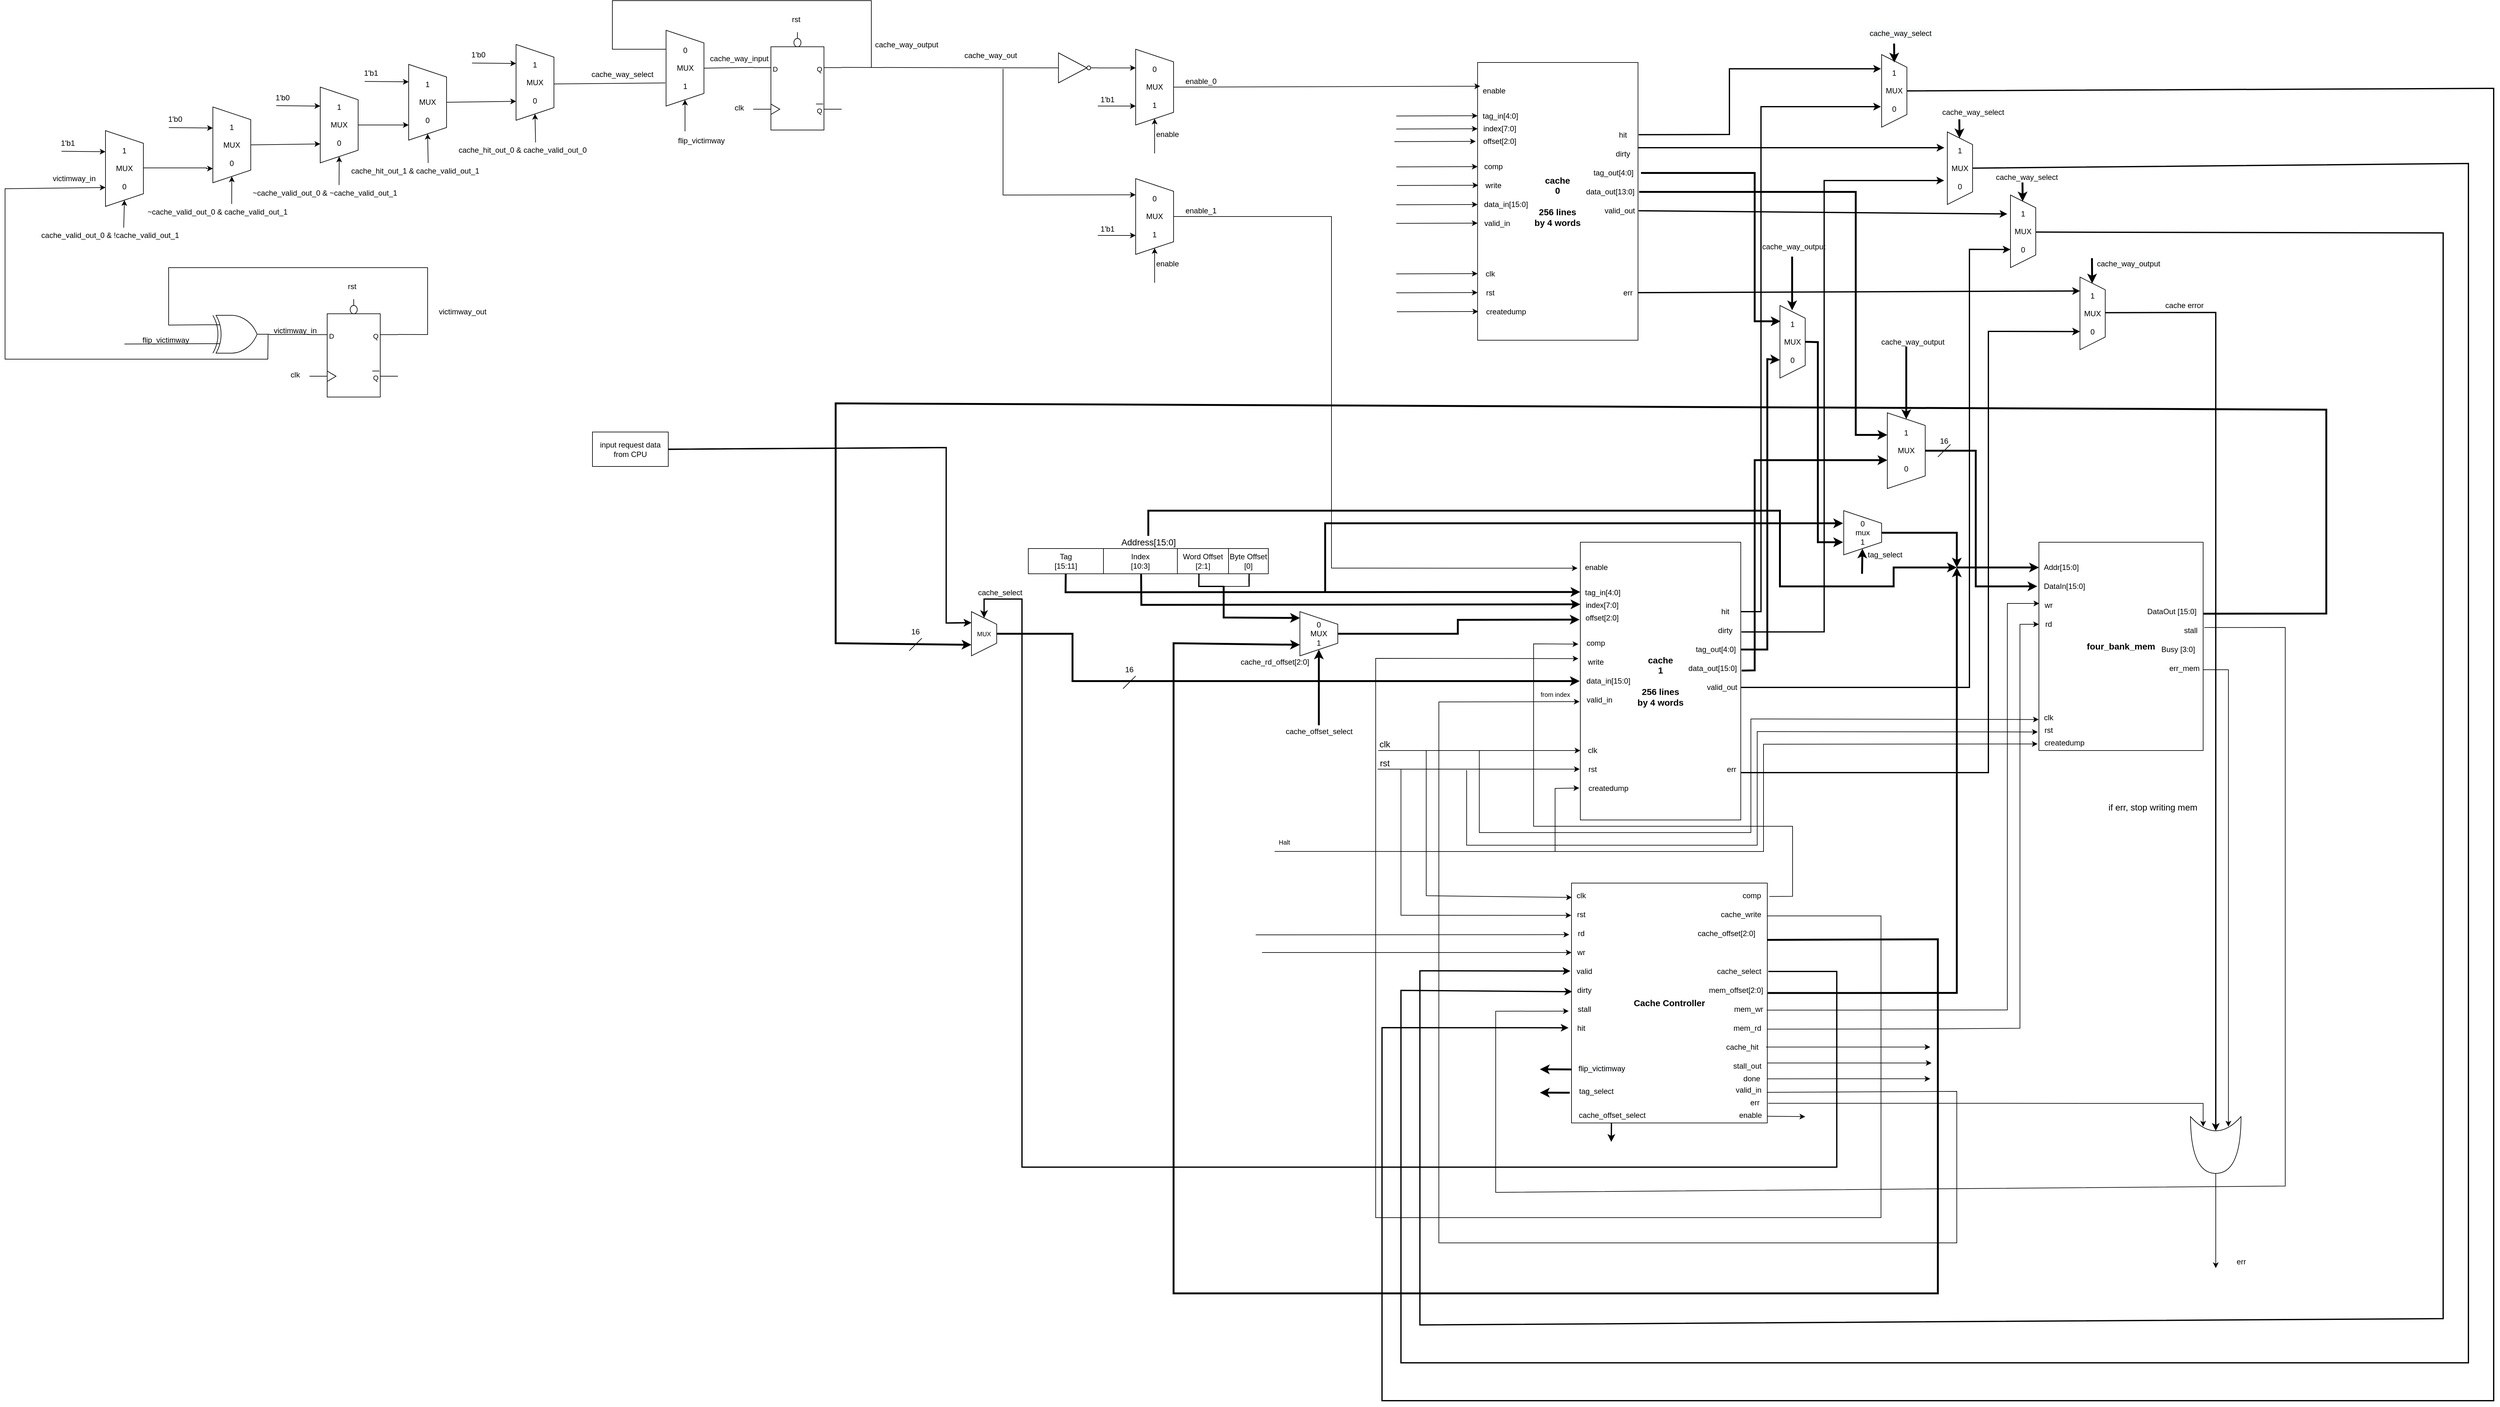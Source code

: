 <mxfile version="17.4.6" type="github">
  <diagram id="H0bEh5gtoYqn4u-LueMm" name="Page-1">
    <mxGraphModel dx="5051" dy="2953" grid="1" gridSize="10" guides="1" tooltips="1" connect="1" arrows="1" fold="1" page="1" pageScale="1" pageWidth="1654" pageHeight="2336" math="0" shadow="0">
      <root>
        <mxCell id="0" />
        <mxCell id="1" parent="0" />
        <mxCell id="zMXqPVA5cicqRbTmdhPu-194" value="&lt;span style=&quot;font-size: 14px&quot;&gt;&lt;b&gt;cache&lt;br&gt;0&lt;br&gt;&lt;br&gt;256 lines&lt;br&gt;by 4 words&lt;br&gt;&lt;/b&gt;&lt;/span&gt;" style="rounded=0;whiteSpace=wrap;html=1;fontColor=#000000;fillColor=none;" parent="1" vertex="1">
          <mxGeometry x="1671.29" y="170" width="254" height="440" as="geometry" />
        </mxCell>
        <mxCell id="zMXqPVA5cicqRbTmdhPu-197" value="enable" style="text;html=1;align=center;verticalAlign=middle;resizable=0;points=[];autosize=1;strokeColor=none;fillColor=none;fontColor=#000000;" parent="1" vertex="1">
          <mxGeometry x="1672.29" y="205" width="50" height="20" as="geometry" />
        </mxCell>
        <mxCell id="zMXqPVA5cicqRbTmdhPu-198" value="offset[2:0]" style="text;html=1;align=center;verticalAlign=middle;resizable=0;points=[];autosize=1;strokeColor=none;fillColor=none;fontColor=#000000;" parent="1" vertex="1">
          <mxGeometry x="1671.29" y="285" width="70" height="20" as="geometry" />
        </mxCell>
        <mxCell id="zMXqPVA5cicqRbTmdhPu-199" value="hit" style="text;html=1;align=center;verticalAlign=middle;resizable=0;points=[];autosize=1;strokeColor=none;fillColor=none;fontColor=#000000;" parent="1" vertex="1">
          <mxGeometry x="1886.29" y="275" width="30" height="20" as="geometry" />
        </mxCell>
        <mxCell id="zMXqPVA5cicqRbTmdhPu-200" value="dirty" style="text;html=1;align=center;verticalAlign=middle;resizable=0;points=[];autosize=1;strokeColor=none;fillColor=none;fontColor=#000000;" parent="1" vertex="1">
          <mxGeometry x="1881.29" y="305" width="40" height="20" as="geometry" />
        </mxCell>
        <mxCell id="zMXqPVA5cicqRbTmdhPu-201" value="tag_out[4:0]" style="text;html=1;align=center;verticalAlign=middle;resizable=0;points=[];autosize=1;strokeColor=none;fillColor=none;fontColor=#000000;" parent="1" vertex="1">
          <mxGeometry x="1846.29" y="335" width="80" height="20" as="geometry" />
        </mxCell>
        <mxCell id="zMXqPVA5cicqRbTmdhPu-202" value="data_out[13:0]" style="text;html=1;align=center;verticalAlign=middle;resizable=0;points=[];autosize=1;strokeColor=none;fillColor=none;fontColor=#000000;" parent="1" vertex="1">
          <mxGeometry x="1836.29" y="365" width="90" height="20" as="geometry" />
        </mxCell>
        <mxCell id="zMXqPVA5cicqRbTmdhPu-203" value="comp" style="text;html=1;align=center;verticalAlign=middle;resizable=0;points=[];autosize=1;strokeColor=none;fillColor=none;fontColor=#000000;" parent="1" vertex="1">
          <mxGeometry x="1671.29" y="325" width="50" height="20" as="geometry" />
        </mxCell>
        <mxCell id="zMXqPVA5cicqRbTmdhPu-204" value="index[7:0]" style="text;html=1;align=center;verticalAlign=middle;resizable=0;points=[];autosize=1;strokeColor=none;fillColor=none;fontColor=#000000;" parent="1" vertex="1">
          <mxGeometry x="1671.29" y="265" width="70" height="20" as="geometry" />
        </mxCell>
        <mxCell id="zMXqPVA5cicqRbTmdhPu-205" value="write" style="text;html=1;align=center;verticalAlign=middle;resizable=0;points=[];autosize=1;strokeColor=none;fillColor=none;fontColor=#000000;" parent="1" vertex="1">
          <mxGeometry x="1676.29" y="355" width="40" height="20" as="geometry" />
        </mxCell>
        <mxCell id="zMXqPVA5cicqRbTmdhPu-206" value="valid_in" style="text;html=1;align=center;verticalAlign=middle;resizable=0;points=[];autosize=1;strokeColor=none;fillColor=none;fontColor=#000000;" parent="1" vertex="1">
          <mxGeometry x="1672.29" y="415" width="60" height="20" as="geometry" />
        </mxCell>
        <mxCell id="zMXqPVA5cicqRbTmdhPu-207" value="data_in[15:0]" style="text;html=1;align=center;verticalAlign=middle;resizable=0;points=[];autosize=1;strokeColor=none;fillColor=none;fontColor=#000000;" parent="1" vertex="1">
          <mxGeometry x="1671.29" y="385" width="90" height="20" as="geometry" />
        </mxCell>
        <mxCell id="zMXqPVA5cicqRbTmdhPu-208" value="tag_in[4:0]" style="text;html=1;align=center;verticalAlign=middle;resizable=0;points=[];autosize=1;strokeColor=none;fillColor=none;fontColor=#000000;" parent="1" vertex="1">
          <mxGeometry x="1672.29" y="245" width="70" height="20" as="geometry" />
        </mxCell>
        <mxCell id="zMXqPVA5cicqRbTmdhPu-209" value="clk" style="text;html=1;align=center;verticalAlign=middle;resizable=0;points=[];autosize=1;strokeColor=none;fillColor=none;fontColor=#000000;" parent="1" vertex="1">
          <mxGeometry x="1676.29" y="495" width="30" height="20" as="geometry" />
        </mxCell>
        <mxCell id="zMXqPVA5cicqRbTmdhPu-210" value="rst" style="text;html=1;align=center;verticalAlign=middle;resizable=0;points=[];autosize=1;strokeColor=none;fillColor=none;fontColor=#000000;" parent="1" vertex="1">
          <mxGeometry x="1676.29" y="525" width="30" height="20" as="geometry" />
        </mxCell>
        <mxCell id="zMXqPVA5cicqRbTmdhPu-211" value="createdump" style="text;html=1;align=center;verticalAlign=middle;resizable=0;points=[];autosize=1;strokeColor=none;fillColor=none;fontColor=#000000;" parent="1" vertex="1">
          <mxGeometry x="1676.29" y="555" width="80" height="20" as="geometry" />
        </mxCell>
        <mxCell id="zMXqPVA5cicqRbTmdhPu-212" value="valid_out" style="text;html=1;align=center;verticalAlign=middle;resizable=0;points=[];autosize=1;strokeColor=none;fillColor=none;fontColor=#000000;" parent="1" vertex="1">
          <mxGeometry x="1866.29" y="395" width="60" height="20" as="geometry" />
        </mxCell>
        <mxCell id="zMXqPVA5cicqRbTmdhPu-213" value="err" style="text;html=1;align=center;verticalAlign=middle;resizable=0;points=[];autosize=1;strokeColor=none;fillColor=none;fontColor=#000000;" parent="1" vertex="1">
          <mxGeometry x="1894" y="525" width="30" height="20" as="geometry" />
        </mxCell>
        <mxCell id="zMXqPVA5cicqRbTmdhPu-416" value="" style="endArrow=classic;html=1;rounded=0;entryX=-0.009;entryY=0.106;entryDx=0;entryDy=0;entryPerimeter=0;" parent="1" edge="1">
          <mxGeometry width="50" height="50" relative="1" as="geometry">
            <mxPoint x="1542.58" y="254.77" as="sourcePoint" />
            <mxPoint x="1671.294" y="254.41" as="targetPoint" />
          </mxGeometry>
        </mxCell>
        <mxCell id="zMXqPVA5cicqRbTmdhPu-417" value="" style="endArrow=classic;html=1;rounded=0;entryX=-0.009;entryY=0.106;entryDx=0;entryDy=0;entryPerimeter=0;" parent="1" edge="1">
          <mxGeometry width="50" height="50" relative="1" as="geometry">
            <mxPoint x="1542.58" y="275.36" as="sourcePoint" />
            <mxPoint x="1671.294" y="275.0" as="targetPoint" />
          </mxGeometry>
        </mxCell>
        <mxCell id="zMXqPVA5cicqRbTmdhPu-418" value="" style="endArrow=classic;html=1;rounded=0;entryX=-0.009;entryY=0.106;entryDx=0;entryDy=0;entryPerimeter=0;" parent="1" edge="1">
          <mxGeometry width="50" height="50" relative="1" as="geometry">
            <mxPoint x="1539.58" y="295.36" as="sourcePoint" />
            <mxPoint x="1668.294" y="295.0" as="targetPoint" />
          </mxGeometry>
        </mxCell>
        <mxCell id="zMXqPVA5cicqRbTmdhPu-419" value="" style="endArrow=classic;html=1;rounded=0;entryX=-0.009;entryY=0.106;entryDx=0;entryDy=0;entryPerimeter=0;" parent="1" edge="1">
          <mxGeometry width="50" height="50" relative="1" as="geometry">
            <mxPoint x="1542.58" y="335.36" as="sourcePoint" />
            <mxPoint x="1671.294" y="335.0" as="targetPoint" />
          </mxGeometry>
        </mxCell>
        <mxCell id="zMXqPVA5cicqRbTmdhPu-420" value="" style="endArrow=classic;html=1;rounded=0;entryX=-0.009;entryY=0.106;entryDx=0;entryDy=0;entryPerimeter=0;" parent="1" edge="1">
          <mxGeometry width="50" height="50" relative="1" as="geometry">
            <mxPoint x="1543.58" y="364.88" as="sourcePoint" />
            <mxPoint x="1672.294" y="364.52" as="targetPoint" />
          </mxGeometry>
        </mxCell>
        <mxCell id="zMXqPVA5cicqRbTmdhPu-421" value="" style="endArrow=classic;html=1;rounded=0;entryX=-0.009;entryY=0.106;entryDx=0;entryDy=0;entryPerimeter=0;" parent="1" edge="1">
          <mxGeometry width="50" height="50" relative="1" as="geometry">
            <mxPoint x="1542.58" y="395.36" as="sourcePoint" />
            <mxPoint x="1671.294" y="395" as="targetPoint" />
          </mxGeometry>
        </mxCell>
        <mxCell id="zMXqPVA5cicqRbTmdhPu-422" value="" style="endArrow=classic;html=1;rounded=0;entryX=-0.009;entryY=0.106;entryDx=0;entryDy=0;entryPerimeter=0;" parent="1" edge="1">
          <mxGeometry width="50" height="50" relative="1" as="geometry">
            <mxPoint x="1542.58" y="424.88" as="sourcePoint" />
            <mxPoint x="1671.294" y="424.52" as="targetPoint" />
          </mxGeometry>
        </mxCell>
        <mxCell id="zMXqPVA5cicqRbTmdhPu-423" value="" style="endArrow=classic;html=1;rounded=0;entryX=-0.009;entryY=0.106;entryDx=0;entryDy=0;entryPerimeter=0;" parent="1" edge="1">
          <mxGeometry width="50" height="50" relative="1" as="geometry">
            <mxPoint x="1542.58" y="504.88" as="sourcePoint" />
            <mxPoint x="1671.294" y="504.52" as="targetPoint" />
          </mxGeometry>
        </mxCell>
        <mxCell id="zMXqPVA5cicqRbTmdhPu-424" value="" style="endArrow=classic;html=1;rounded=0;entryX=-0.009;entryY=0.106;entryDx=0;entryDy=0;entryPerimeter=0;" parent="1" edge="1">
          <mxGeometry width="50" height="50" relative="1" as="geometry">
            <mxPoint x="1542.58" y="534.88" as="sourcePoint" />
            <mxPoint x="1671.294" y="534.52" as="targetPoint" />
          </mxGeometry>
        </mxCell>
        <mxCell id="zMXqPVA5cicqRbTmdhPu-425" value="" style="endArrow=classic;html=1;rounded=0;entryX=-0.009;entryY=0.106;entryDx=0;entryDy=0;entryPerimeter=0;" parent="1" edge="1">
          <mxGeometry width="50" height="50" relative="1" as="geometry">
            <mxPoint x="1543.58" y="564.88" as="sourcePoint" />
            <mxPoint x="1672.294" y="564.52" as="targetPoint" />
          </mxGeometry>
        </mxCell>
        <mxCell id="zMXqPVA5cicqRbTmdhPu-426" value="" style="endArrow=classic;html=1;rounded=0;strokeWidth=2;" parent="1" edge="1">
          <mxGeometry width="50" height="50" relative="1" as="geometry">
            <mxPoint x="1926.29" y="284.41" as="sourcePoint" />
            <mxPoint x="2310" y="180" as="targetPoint" />
            <Array as="points">
              <mxPoint x="2070" y="284" />
              <mxPoint x="2070" y="180" />
            </Array>
          </mxGeometry>
        </mxCell>
        <mxCell id="zMXqPVA5cicqRbTmdhPu-427" value="" style="endArrow=classic;html=1;rounded=0;entryX=-0.009;entryY=0.106;entryDx=0;entryDy=0;entryPerimeter=0;strokeWidth=2;" parent="1" edge="1">
          <mxGeometry width="50" height="50" relative="1" as="geometry">
            <mxPoint x="1925.29" y="305" as="sourcePoint" />
            <mxPoint x="2410.294" y="305" as="targetPoint" />
          </mxGeometry>
        </mxCell>
        <mxCell id="zMXqPVA5cicqRbTmdhPu-428" value="" style="endArrow=classic;html=1;rounded=0;strokeWidth=3;entryX=0.218;entryY=0.976;entryDx=0;entryDy=0;entryPerimeter=0;" parent="1" target="zMXqPVA5cicqRbTmdhPu-584" edge="1">
          <mxGeometry width="50" height="50" relative="1" as="geometry">
            <mxPoint x="1930" y="345" as="sourcePoint" />
            <mxPoint x="2150" y="540" as="targetPoint" />
            <Array as="points">
              <mxPoint x="2110" y="345" />
              <mxPoint x="2110" y="580" />
              <mxPoint x="2130" y="580" />
            </Array>
          </mxGeometry>
        </mxCell>
        <mxCell id="zMXqPVA5cicqRbTmdhPu-429" value="" style="endArrow=classic;html=1;rounded=0;strokeWidth=3;exitX=1.008;exitY=0.5;exitDx=0;exitDy=0;exitPerimeter=0;" parent="1" source="zMXqPVA5cicqRbTmdhPu-202" edge="1">
          <mxGeometry width="50" height="50" relative="1" as="geometry">
            <mxPoint x="2088.0" y="375.36" as="sourcePoint" />
            <mxPoint x="2320" y="760" as="targetPoint" />
            <Array as="points">
              <mxPoint x="2270" y="375" />
              <mxPoint x="2270" y="760" />
            </Array>
          </mxGeometry>
        </mxCell>
        <mxCell id="zMXqPVA5cicqRbTmdhPu-430" value="" style="endArrow=classic;html=1;rounded=0;strokeWidth=2;" parent="1" edge="1">
          <mxGeometry width="50" height="50" relative="1" as="geometry">
            <mxPoint x="1926.29" y="404.88" as="sourcePoint" />
            <mxPoint x="2510" y="410" as="targetPoint" />
          </mxGeometry>
        </mxCell>
        <mxCell id="zMXqPVA5cicqRbTmdhPu-431" value="" style="endArrow=classic;html=1;rounded=0;entryX=0.191;entryY=1;entryDx=0;entryDy=0;entryPerimeter=0;strokeWidth=2;" parent="1" target="znvjFrMwsABYHBJ9YKuh-10" edge="1">
          <mxGeometry width="50" height="50" relative="1" as="geometry">
            <mxPoint x="1925.29" y="534.65" as="sourcePoint" />
            <mxPoint x="2054.004" y="534.29" as="targetPoint" />
          </mxGeometry>
        </mxCell>
        <mxCell id="zMXqPVA5cicqRbTmdhPu-432" value="&lt;b&gt;&lt;font style=&quot;font-size: 14px&quot;&gt;four_bank_mem&lt;br&gt;&lt;/font&gt;&lt;/b&gt;" style="rounded=0;whiteSpace=wrap;html=1;fontColor=#000000;fillColor=none;" parent="1" vertex="1">
          <mxGeometry x="2560" y="930" width="260" height="330" as="geometry" />
        </mxCell>
        <mxCell id="zMXqPVA5cicqRbTmdhPu-433" value="Addr[15:0]" style="text;html=1;align=center;verticalAlign=middle;resizable=0;points=[];autosize=1;strokeColor=none;fillColor=none;fontColor=#000000;" parent="1" vertex="1">
          <mxGeometry x="2560" y="960" width="70" height="20" as="geometry" />
        </mxCell>
        <mxCell id="zMXqPVA5cicqRbTmdhPu-434" value="DataIn[15:0]" style="text;html=1;align=center;verticalAlign=middle;resizable=0;points=[];autosize=1;strokeColor=none;fillColor=none;fontColor=#000000;" parent="1" vertex="1">
          <mxGeometry x="2560" y="990" width="80" height="20" as="geometry" />
        </mxCell>
        <mxCell id="zMXqPVA5cicqRbTmdhPu-435" value="wr" style="text;html=1;align=center;verticalAlign=middle;resizable=0;points=[];autosize=1;strokeColor=none;fillColor=none;fontColor=#000000;" parent="1" vertex="1">
          <mxGeometry x="2560" y="1020" width="30" height="20" as="geometry" />
        </mxCell>
        <mxCell id="zMXqPVA5cicqRbTmdhPu-436" value="rd" style="text;html=1;align=center;verticalAlign=middle;resizable=0;points=[];autosize=1;strokeColor=none;fillColor=none;fontColor=#000000;" parent="1" vertex="1">
          <mxGeometry x="2560" y="1050" width="30" height="20" as="geometry" />
        </mxCell>
        <mxCell id="zMXqPVA5cicqRbTmdhPu-437" value="clk" style="text;html=1;align=center;verticalAlign=middle;resizable=0;points=[];autosize=1;strokeColor=none;fillColor=none;fontColor=#000000;" parent="1" vertex="1">
          <mxGeometry x="2560" y="1198" width="30" height="20" as="geometry" />
        </mxCell>
        <mxCell id="zMXqPVA5cicqRbTmdhPu-438" value="rst" style="text;html=1;align=center;verticalAlign=middle;resizable=0;points=[];autosize=1;strokeColor=none;fillColor=none;fontColor=#000000;" parent="1" vertex="1">
          <mxGeometry x="2560" y="1218" width="30" height="20" as="geometry" />
        </mxCell>
        <mxCell id="zMXqPVA5cicqRbTmdhPu-439" value="createdump" style="text;html=1;align=center;verticalAlign=middle;resizable=0;points=[];autosize=1;strokeColor=none;fillColor=none;fontColor=#000000;" parent="1" vertex="1">
          <mxGeometry x="2560" y="1238" width="80" height="20" as="geometry" />
        </mxCell>
        <mxCell id="zMXqPVA5cicqRbTmdhPu-440" value="DataOut [15:0]" style="text;html=1;align=center;verticalAlign=middle;resizable=0;points=[];autosize=1;strokeColor=none;fillColor=none;fontColor=#000000;" parent="1" vertex="1">
          <mxGeometry x="2725" y="1030" width="90" height="20" as="geometry" />
        </mxCell>
        <mxCell id="zMXqPVA5cicqRbTmdhPu-441" value="stall" style="text;html=1;align=center;verticalAlign=middle;resizable=0;points=[];autosize=1;strokeColor=none;fillColor=none;fontColor=#000000;" parent="1" vertex="1">
          <mxGeometry x="2780" y="1060" width="40" height="20" as="geometry" />
        </mxCell>
        <mxCell id="zMXqPVA5cicqRbTmdhPu-442" value="Busy [3:0]" style="text;html=1;align=center;verticalAlign=middle;resizable=0;points=[];autosize=1;strokeColor=none;fillColor=none;fontColor=#000000;" parent="1" vertex="1">
          <mxGeometry x="2745" y="1090" width="70" height="20" as="geometry" />
        </mxCell>
        <mxCell id="zMXqPVA5cicqRbTmdhPu-443" value="err_mem" style="text;html=1;align=center;verticalAlign=middle;resizable=0;points=[];autosize=1;strokeColor=none;fillColor=none;fontColor=#000000;" parent="1" vertex="1">
          <mxGeometry x="2760" y="1120" width="60" height="20" as="geometry" />
        </mxCell>
        <mxCell id="zMXqPVA5cicqRbTmdhPu-444" value="&lt;span style=&quot;font-size: 14px&quot;&gt;&lt;b&gt;cache&lt;br&gt;1&lt;br&gt;&lt;br&gt;256 lines&lt;br&gt;by 4 words&lt;br&gt;&lt;/b&gt;&lt;/span&gt;" style="rounded=0;whiteSpace=wrap;html=1;fontColor=#000000;fillColor=none;" parent="1" vertex="1">
          <mxGeometry x="1834" y="930" width="254" height="440" as="geometry" />
        </mxCell>
        <mxCell id="zMXqPVA5cicqRbTmdhPu-445" value="enable" style="text;html=1;align=center;verticalAlign=middle;resizable=0;points=[];autosize=1;strokeColor=none;fillColor=none;fontColor=#000000;" parent="1" vertex="1">
          <mxGeometry x="1834" y="960" width="50" height="20" as="geometry" />
        </mxCell>
        <mxCell id="zMXqPVA5cicqRbTmdhPu-446" value="offset[2:0]" style="text;html=1;align=center;verticalAlign=middle;resizable=0;points=[];autosize=1;strokeColor=none;fillColor=none;fontColor=#000000;" parent="1" vertex="1">
          <mxGeometry x="1833" y="1040" width="70" height="20" as="geometry" />
        </mxCell>
        <mxCell id="zMXqPVA5cicqRbTmdhPu-447" value="hit" style="text;html=1;align=center;verticalAlign=middle;resizable=0;points=[];autosize=1;strokeColor=none;fillColor=none;fontColor=#000000;" parent="1" vertex="1">
          <mxGeometry x="2048" y="1030" width="30" height="20" as="geometry" />
        </mxCell>
        <mxCell id="zMXqPVA5cicqRbTmdhPu-448" value="dirty" style="text;html=1;align=center;verticalAlign=middle;resizable=0;points=[];autosize=1;strokeColor=none;fillColor=none;fontColor=#000000;" parent="1" vertex="1">
          <mxGeometry x="2043" y="1060" width="40" height="20" as="geometry" />
        </mxCell>
        <mxCell id="zMXqPVA5cicqRbTmdhPu-449" value="tag_out[4:0]" style="text;html=1;align=center;verticalAlign=middle;resizable=0;points=[];autosize=1;strokeColor=none;fillColor=none;fontColor=#000000;" parent="1" vertex="1">
          <mxGeometry x="2008" y="1090" width="80" height="20" as="geometry" />
        </mxCell>
        <mxCell id="zMXqPVA5cicqRbTmdhPu-450" value="data_out[15:0]" style="text;html=1;align=center;verticalAlign=middle;resizable=0;points=[];autosize=1;strokeColor=none;fillColor=none;fontColor=#000000;" parent="1" vertex="1">
          <mxGeometry x="1998" y="1120" width="90" height="20" as="geometry" />
        </mxCell>
        <mxCell id="zMXqPVA5cicqRbTmdhPu-451" value="comp" style="text;html=1;align=center;verticalAlign=middle;resizable=0;points=[];autosize=1;strokeColor=none;fillColor=none;fontColor=#000000;" parent="1" vertex="1">
          <mxGeometry x="1833" y="1080" width="50" height="20" as="geometry" />
        </mxCell>
        <mxCell id="zMXqPVA5cicqRbTmdhPu-452" value="index[7:0]" style="text;html=1;align=center;verticalAlign=middle;resizable=0;points=[];autosize=1;strokeColor=none;fillColor=none;fontColor=#000000;" parent="1" vertex="1">
          <mxGeometry x="1833" y="1020" width="70" height="20" as="geometry" />
        </mxCell>
        <mxCell id="zMXqPVA5cicqRbTmdhPu-453" value="write" style="text;html=1;align=center;verticalAlign=middle;resizable=0;points=[];autosize=1;strokeColor=none;fillColor=none;fontColor=#000000;" parent="1" vertex="1">
          <mxGeometry x="1838" y="1110" width="40" height="20" as="geometry" />
        </mxCell>
        <mxCell id="zMXqPVA5cicqRbTmdhPu-454" value="valid_in" style="text;html=1;align=center;verticalAlign=middle;resizable=0;points=[];autosize=1;strokeColor=none;fillColor=none;fontColor=#000000;" parent="1" vertex="1">
          <mxGeometry x="1834" y="1170" width="60" height="20" as="geometry" />
        </mxCell>
        <mxCell id="zMXqPVA5cicqRbTmdhPu-455" value="data_in[15:0]" style="text;html=1;align=center;verticalAlign=middle;resizable=0;points=[];autosize=1;strokeColor=none;fillColor=none;fontColor=#000000;" parent="1" vertex="1">
          <mxGeometry x="1833" y="1140" width="90" height="20" as="geometry" />
        </mxCell>
        <mxCell id="zMXqPVA5cicqRbTmdhPu-456" value="tag_in[4:0]" style="text;html=1;align=center;verticalAlign=middle;resizable=0;points=[];autosize=1;strokeColor=none;fillColor=none;fontColor=#000000;" parent="1" vertex="1">
          <mxGeometry x="1834" y="1000" width="70" height="20" as="geometry" />
        </mxCell>
        <mxCell id="zMXqPVA5cicqRbTmdhPu-457" value="clk" style="text;html=1;align=center;verticalAlign=middle;resizable=0;points=[];autosize=1;strokeColor=none;fillColor=none;fontColor=#000000;" parent="1" vertex="1">
          <mxGeometry x="1838" y="1250" width="30" height="20" as="geometry" />
        </mxCell>
        <mxCell id="zMXqPVA5cicqRbTmdhPu-458" value="rst" style="text;html=1;align=center;verticalAlign=middle;resizable=0;points=[];autosize=1;strokeColor=none;fillColor=none;fontColor=#000000;" parent="1" vertex="1">
          <mxGeometry x="1838" y="1280" width="30" height="20" as="geometry" />
        </mxCell>
        <mxCell id="zMXqPVA5cicqRbTmdhPu-459" value="createdump" style="text;html=1;align=center;verticalAlign=middle;resizable=0;points=[];autosize=1;strokeColor=none;fillColor=none;fontColor=#000000;" parent="1" vertex="1">
          <mxGeometry x="1838" y="1310" width="80" height="20" as="geometry" />
        </mxCell>
        <mxCell id="zMXqPVA5cicqRbTmdhPu-460" value="valid_out" style="text;html=1;align=center;verticalAlign=middle;resizable=0;points=[];autosize=1;strokeColor=none;fillColor=none;fontColor=#000000;" parent="1" vertex="1">
          <mxGeometry x="2028" y="1150" width="60" height="20" as="geometry" />
        </mxCell>
        <mxCell id="zMXqPVA5cicqRbTmdhPu-461" value="err" style="text;html=1;align=center;verticalAlign=middle;resizable=0;points=[];autosize=1;strokeColor=none;fillColor=none;fontColor=#000000;" parent="1" vertex="1">
          <mxGeometry x="2058" y="1280" width="30" height="20" as="geometry" />
        </mxCell>
        <mxCell id="zMXqPVA5cicqRbTmdhPu-462" value="&lt;b&gt;Cache Controller&lt;/b&gt;" style="rounded=0;whiteSpace=wrap;html=1;fontSize=14;fontColor=#000000;fillColor=none;" parent="1" vertex="1">
          <mxGeometry x="1820" y="1470" width="310" height="380" as="geometry" />
        </mxCell>
        <mxCell id="zMXqPVA5cicqRbTmdhPu-463" value="comp" style="text;html=1;align=center;verticalAlign=middle;resizable=0;points=[];autosize=1;strokeColor=none;fillColor=none;fontColor=#000000;" parent="1" vertex="1">
          <mxGeometry x="2080" y="1480" width="50" height="20" as="geometry" />
        </mxCell>
        <mxCell id="zMXqPVA5cicqRbTmdhPu-464" value="cache_write" style="text;html=1;align=center;verticalAlign=middle;resizable=0;points=[];autosize=1;strokeColor=none;fillColor=none;fontColor=#000000;" parent="1" vertex="1">
          <mxGeometry x="2048" y="1510" width="80" height="20" as="geometry" />
        </mxCell>
        <mxCell id="zMXqPVA5cicqRbTmdhPu-465" value="Address[15:0]" style="text;html=1;align=center;verticalAlign=middle;resizable=0;points=[];autosize=1;strokeColor=none;fillColor=none;fontSize=14;fontColor=#000000;" parent="1" vertex="1">
          <mxGeometry x="1100" y="920" width="100" height="20" as="geometry" />
        </mxCell>
        <mxCell id="zMXqPVA5cicqRbTmdhPu-466" value="err" style="text;html=1;align=center;verticalAlign=middle;resizable=0;points=[];autosize=1;strokeColor=none;fillColor=none;fontColor=#000000;" parent="1" vertex="1">
          <mxGeometry x="2095" y="1808" width="30" height="20" as="geometry" />
        </mxCell>
        <mxCell id="zMXqPVA5cicqRbTmdhPu-467" value="if err, stop writing mem" style="text;html=1;align=center;verticalAlign=middle;resizable=0;points=[];autosize=1;strokeColor=none;fillColor=none;fontSize=14;fontColor=#000000;" parent="1" vertex="1">
          <mxGeometry x="2660" y="1340" width="160" height="20" as="geometry" />
        </mxCell>
        <mxCell id="zMXqPVA5cicqRbTmdhPu-468" value="" style="endArrow=classic;html=1;rounded=0;fontSize=14;fontColor=#000000;entryX=0;entryY=0.75;entryDx=0;entryDy=0;" parent="1" target="zMXqPVA5cicqRbTmdhPu-444" edge="1">
          <mxGeometry width="50" height="50" relative="1" as="geometry">
            <mxPoint x="1514.0" y="1260" as="sourcePoint" />
            <mxPoint x="1554" y="1240" as="targetPoint" />
          </mxGeometry>
        </mxCell>
        <mxCell id="zMXqPVA5cicqRbTmdhPu-470" value="" style="shape=xor;whiteSpace=wrap;html=1;fontSize=14;fontColor=#000000;fillColor=none;direction=south;" parent="1" vertex="1">
          <mxGeometry x="2800" y="1840" width="80" height="90" as="geometry" />
        </mxCell>
        <mxCell id="zMXqPVA5cicqRbTmdhPu-471" value="" style="endArrow=classic;html=1;rounded=0;fontSize=14;fontColor=#000000;entryX=0.175;entryY=0.25;entryDx=0;entryDy=0;entryPerimeter=0;" parent="1" target="zMXqPVA5cicqRbTmdhPu-470" edge="1">
          <mxGeometry width="50" height="50" relative="1" as="geometry">
            <mxPoint x="2820" y="1132.0" as="sourcePoint" />
            <mxPoint x="2554" y="1170" as="targetPoint" />
            <Array as="points">
              <mxPoint x="2860" y="1132" />
            </Array>
          </mxGeometry>
        </mxCell>
        <mxCell id="zMXqPVA5cicqRbTmdhPu-472" value="" style="endArrow=classic;html=1;rounded=0;fontSize=14;fontColor=#000000;entryX=0;entryY=0.75;entryDx=0;entryDy=0;" parent="1" edge="1">
          <mxGeometry width="50" height="50" relative="1" as="geometry">
            <mxPoint x="1513" y="1289.5" as="sourcePoint" />
            <mxPoint x="1833" y="1289.5" as="targetPoint" />
          </mxGeometry>
        </mxCell>
        <mxCell id="zMXqPVA5cicqRbTmdhPu-473" value="rst" style="text;html=1;align=center;verticalAlign=middle;resizable=0;points=[];autosize=1;strokeColor=none;fillColor=none;fontSize=14;fontColor=#000000;" parent="1" vertex="1">
          <mxGeometry x="1509" y="1270" width="30" height="20" as="geometry" />
        </mxCell>
        <mxCell id="zMXqPVA5cicqRbTmdhPu-474" value="clk" style="text;html=1;align=center;verticalAlign=middle;resizable=0;points=[];autosize=1;strokeColor=none;fillColor=none;fontSize=14;fontColor=#000000;" parent="1" vertex="1">
          <mxGeometry x="1509" y="1240" width="30" height="20" as="geometry" />
        </mxCell>
        <mxCell id="zMXqPVA5cicqRbTmdhPu-475" value="" style="endArrow=classic;html=1;rounded=0;fontSize=14;fontColor=#000000;entryX=-0.001;entryY=0.851;entryDx=0;entryDy=0;entryPerimeter=0;" parent="1" target="zMXqPVA5cicqRbTmdhPu-432" edge="1">
          <mxGeometry width="50" height="50" relative="1" as="geometry">
            <mxPoint x="1674.0" y="1260" as="sourcePoint" />
            <mxPoint x="2204" y="1130" as="targetPoint" />
            <Array as="points">
              <mxPoint x="1674" y="1390" />
              <mxPoint x="2104" y="1390" />
              <mxPoint x="2104" y="1210" />
            </Array>
          </mxGeometry>
        </mxCell>
        <mxCell id="zMXqPVA5cicqRbTmdhPu-476" value="" style="endArrow=classic;html=1;rounded=0;fontSize=14;fontColor=#000000;entryX=-0.007;entryY=0.911;entryDx=0;entryDy=0;entryPerimeter=0;" parent="1" target="zMXqPVA5cicqRbTmdhPu-432" edge="1">
          <mxGeometry width="50" height="50" relative="1" as="geometry">
            <mxPoint x="1654.0" y="1291" as="sourcePoint" />
            <mxPoint x="2234" y="1170" as="targetPoint" />
            <Array as="points">
              <mxPoint x="1654" y="1410" />
              <mxPoint x="2114" y="1410" />
              <mxPoint x="2114" y="1230" />
            </Array>
          </mxGeometry>
        </mxCell>
        <mxCell id="zMXqPVA5cicqRbTmdhPu-477" value="" style="endArrow=classic;html=1;rounded=0;fontSize=14;fontColor=#000000;entryX=-0.026;entryY=0.578;entryDx=0;entryDy=0;entryPerimeter=0;strokeColor=#000000;exitX=-0.002;exitY=0.495;exitDx=0;exitDy=0;exitPerimeter=0;" parent="1" target="zMXqPVA5cicqRbTmdhPu-439" edge="1">
          <mxGeometry width="50" height="50" relative="1" as="geometry">
            <mxPoint x="1349.94" y="1419.9" as="sourcePoint" />
            <mxPoint x="1614" y="1420" as="targetPoint" />
            <Array as="points">
              <mxPoint x="1790" y="1420" />
              <mxPoint x="2124" y="1420" />
              <mxPoint x="2124" y="1250" />
            </Array>
          </mxGeometry>
        </mxCell>
        <mxCell id="zMXqPVA5cicqRbTmdhPu-478" value="hit" style="text;html=1;align=center;verticalAlign=middle;resizable=0;points=[];autosize=1;strokeColor=none;fillColor=none;fontColor=#000000;" parent="1" vertex="1">
          <mxGeometry x="1820" y="1690" width="30" height="20" as="geometry" />
        </mxCell>
        <mxCell id="zMXqPVA5cicqRbTmdhPu-479" value="dirty" style="text;html=1;align=center;verticalAlign=middle;resizable=0;points=[];autosize=1;strokeColor=none;fillColor=none;fontColor=#000000;" parent="1" vertex="1">
          <mxGeometry x="1820" y="1630" width="40" height="20" as="geometry" />
        </mxCell>
        <mxCell id="zMXqPVA5cicqRbTmdhPu-480" value="&lt;font style=&quot;font-size: 10px&quot;&gt;from index&lt;/font&gt;" style="text;html=1;align=center;verticalAlign=middle;resizable=0;points=[];autosize=1;strokeColor=none;fillColor=none;fontSize=14;fontColor=#000000;" parent="1" vertex="1">
          <mxGeometry x="1764" y="1160" width="60" height="20" as="geometry" />
        </mxCell>
        <mxCell id="zMXqPVA5cicqRbTmdhPu-481" value="" style="endArrow=classic;html=1;rounded=0;fontSize=10;fontColor=#000000;exitX=1.016;exitY=0.669;exitDx=0;exitDy=0;exitPerimeter=0;strokeColor=#000000;strokeWidth=3;" parent="1" source="zMXqPVA5cicqRbTmdhPu-450" edge="1">
          <mxGeometry width="50" height="50" relative="1" as="geometry">
            <mxPoint x="2164" y="1090" as="sourcePoint" />
            <mxPoint x="2320" y="800" as="targetPoint" />
            <Array as="points">
              <mxPoint x="2110" y="1133" />
              <mxPoint x="2110" y="800" />
            </Array>
          </mxGeometry>
        </mxCell>
        <mxCell id="zMXqPVA5cicqRbTmdhPu-482" value="wr" style="text;html=1;align=center;verticalAlign=middle;resizable=0;points=[];autosize=1;strokeColor=none;fillColor=none;fontColor=#000000;" parent="1" vertex="1">
          <mxGeometry x="1820" y="1570" width="30" height="20" as="geometry" />
        </mxCell>
        <mxCell id="zMXqPVA5cicqRbTmdhPu-483" value="rd" style="text;html=1;align=center;verticalAlign=middle;resizable=0;points=[];autosize=1;strokeColor=none;fillColor=none;fontColor=#000000;" parent="1" vertex="1">
          <mxGeometry x="1820" y="1540" width="30" height="20" as="geometry" />
        </mxCell>
        <mxCell id="zMXqPVA5cicqRbTmdhPu-484" value="" style="endArrow=classic;html=1;rounded=0;fontSize=10;fontColor=#000000;entryX=-0.007;entryY=0.885;entryDx=0;entryDy=0;entryPerimeter=0;strokeColor=#000000;" parent="1" target="zMXqPVA5cicqRbTmdhPu-444" edge="1">
          <mxGeometry width="50" height="50" relative="1" as="geometry">
            <mxPoint x="1794.0" y="1420" as="sourcePoint" />
            <mxPoint x="1804" y="1330" as="targetPoint" />
            <Array as="points">
              <mxPoint x="1794" y="1320" />
            </Array>
          </mxGeometry>
        </mxCell>
        <mxCell id="zMXqPVA5cicqRbTmdhPu-485" value="valid" style="text;html=1;align=center;verticalAlign=middle;resizable=0;points=[];autosize=1;strokeColor=none;fillColor=none;fontColor=#000000;" parent="1" vertex="1">
          <mxGeometry x="1820" y="1600" width="40" height="20" as="geometry" />
        </mxCell>
        <mxCell id="zMXqPVA5cicqRbTmdhPu-486" value="stall" style="text;html=1;align=center;verticalAlign=middle;resizable=0;points=[];autosize=1;strokeColor=none;fillColor=none;fontColor=#000000;" parent="1" vertex="1">
          <mxGeometry x="1820" y="1660" width="40" height="20" as="geometry" />
        </mxCell>
        <mxCell id="zMXqPVA5cicqRbTmdhPu-487" value="enable" style="text;html=1;align=center;verticalAlign=middle;resizable=0;points=[];autosize=1;strokeColor=none;fillColor=none;fontColor=#000000;" parent="1" vertex="1">
          <mxGeometry x="2078" y="1828" width="50" height="20" as="geometry" />
        </mxCell>
        <mxCell id="zMXqPVA5cicqRbTmdhPu-488" value="" style="shape=table;html=1;whiteSpace=wrap;startSize=0;container=1;collapsible=0;childLayout=tableLayout;" parent="1" vertex="1">
          <mxGeometry x="960" y="940" width="380" height="40" as="geometry" />
        </mxCell>
        <mxCell id="zMXqPVA5cicqRbTmdhPu-489" value="" style="shape=tableRow;horizontal=0;startSize=0;swimlaneHead=0;swimlaneBody=0;top=0;left=0;bottom=0;right=0;collapsible=0;dropTarget=0;fillColor=none;points=[[0,0.5],[1,0.5]];portConstraint=eastwest;" parent="zMXqPVA5cicqRbTmdhPu-488" vertex="1">
          <mxGeometry width="380" height="40" as="geometry" />
        </mxCell>
        <mxCell id="zMXqPVA5cicqRbTmdhPu-490" value="&lt;span&gt;Tag&lt;br&gt;[15:11]&lt;br&gt;&lt;/span&gt;" style="shape=partialRectangle;html=1;whiteSpace=wrap;connectable=0;fillColor=none;top=0;left=0;bottom=0;right=0;overflow=hidden;" parent="zMXqPVA5cicqRbTmdhPu-489" vertex="1">
          <mxGeometry width="119" height="40" as="geometry">
            <mxRectangle width="119" height="40" as="alternateBounds" />
          </mxGeometry>
        </mxCell>
        <mxCell id="zMXqPVA5cicqRbTmdhPu-491" value="&lt;span&gt;Index&lt;br&gt;[10:3]&lt;br&gt;&lt;/span&gt;" style="shape=partialRectangle;html=1;whiteSpace=wrap;connectable=0;fillColor=none;top=0;left=0;bottom=0;right=0;overflow=hidden;" parent="zMXqPVA5cicqRbTmdhPu-489" vertex="1">
          <mxGeometry x="119" width="117" height="40" as="geometry">
            <mxRectangle width="117" height="40" as="alternateBounds" />
          </mxGeometry>
        </mxCell>
        <mxCell id="zMXqPVA5cicqRbTmdhPu-492" value="&lt;span&gt;Word Offset&lt;br&gt;[2:1]&lt;br&gt;&lt;/span&gt;" style="shape=partialRectangle;html=1;whiteSpace=wrap;connectable=0;fillColor=none;top=0;left=0;bottom=0;right=0;overflow=hidden;" parent="zMXqPVA5cicqRbTmdhPu-489" vertex="1">
          <mxGeometry x="236" width="81" height="40" as="geometry">
            <mxRectangle width="81" height="40" as="alternateBounds" />
          </mxGeometry>
        </mxCell>
        <mxCell id="zMXqPVA5cicqRbTmdhPu-493" value="Byte Offset&lt;br&gt;[0]" style="shape=partialRectangle;html=1;whiteSpace=wrap;connectable=0;fillColor=none;top=0;left=0;bottom=0;right=0;overflow=hidden;" parent="zMXqPVA5cicqRbTmdhPu-489" vertex="1">
          <mxGeometry x="317" width="63" height="40" as="geometry">
            <mxRectangle width="63" height="40" as="alternateBounds" />
          </mxGeometry>
        </mxCell>
        <mxCell id="zMXqPVA5cicqRbTmdhPu-494" value="" style="endArrow=classic;html=1;rounded=0;fontSize=10;fontColor=#000000;strokeColor=#000000;strokeWidth=3;" parent="1" edge="1">
          <mxGeometry width="50" height="50" relative="1" as="geometry">
            <mxPoint x="1150" y="920" as="sourcePoint" />
            <mxPoint x="2430" y="970" as="targetPoint" />
            <Array as="points">
              <mxPoint x="1150" y="880" />
              <mxPoint x="2150" y="880" />
              <mxPoint x="2150" y="1000" />
              <mxPoint x="2330" y="1000" />
              <mxPoint x="2330" y="970" />
              <mxPoint x="2430" y="970" />
            </Array>
          </mxGeometry>
        </mxCell>
        <mxCell id="zMXqPVA5cicqRbTmdhPu-495" value="" style="endArrow=none;html=1;rounded=0;fontSize=10;fontColor=#000000;strokeColor=#000000;exitX=0.711;exitY=0.993;exitDx=0;exitDy=0;exitPerimeter=0;strokeWidth=2;" parent="1" source="zMXqPVA5cicqRbTmdhPu-489" edge="1">
          <mxGeometry width="50" height="50" relative="1" as="geometry">
            <mxPoint x="1220" y="1040" as="sourcePoint" />
            <mxPoint x="1270" y="1000" as="targetPoint" />
            <Array as="points">
              <mxPoint x="1230" y="1000" />
            </Array>
          </mxGeometry>
        </mxCell>
        <mxCell id="zMXqPVA5cicqRbTmdhPu-496" value="" style="endArrow=none;html=1;rounded=0;fontSize=10;fontColor=#000000;strokeColor=#000000;" parent="1" edge="1">
          <mxGeometry width="50" height="50" relative="1" as="geometry">
            <mxPoint x="1270" y="1000" as="sourcePoint" />
            <mxPoint x="1310" y="980" as="targetPoint" />
            <Array as="points">
              <mxPoint x="1310" y="1000" />
            </Array>
          </mxGeometry>
        </mxCell>
        <mxCell id="zMXqPVA5cicqRbTmdhPu-497" value="" style="endArrow=none;html=1;rounded=0;fontSize=10;fontColor=#000000;strokeColor=#000000;" parent="1" edge="1">
          <mxGeometry width="50" height="50" relative="1" as="geometry">
            <mxPoint x="1269.32" y="1000" as="sourcePoint" />
            <mxPoint x="1309.32" y="980" as="targetPoint" />
            <Array as="points">
              <mxPoint x="1309.32" y="1000" />
            </Array>
          </mxGeometry>
        </mxCell>
        <mxCell id="zMXqPVA5cicqRbTmdhPu-498" value="" style="endArrow=none;html=1;rounded=0;fontSize=10;fontColor=#000000;strokeColor=#000000;" parent="1" edge="1">
          <mxGeometry width="50" height="50" relative="1" as="geometry">
            <mxPoint x="1269.32" y="1000" as="sourcePoint" />
            <mxPoint x="1309.32" y="980" as="targetPoint" />
            <Array as="points">
              <mxPoint x="1309.32" y="1000" />
              <mxPoint x="1309" y="990" />
            </Array>
          </mxGeometry>
        </mxCell>
        <mxCell id="zMXqPVA5cicqRbTmdhPu-499" value="" style="endArrow=classic;html=1;rounded=0;fontSize=10;fontColor=#000000;strokeColor=#000000;entryX=0.024;entryY=0.433;entryDx=0;entryDy=0;entryPerimeter=0;exitX=0.156;exitY=1.019;exitDx=0;exitDy=0;exitPerimeter=0;strokeWidth=3;" parent="1" edge="1">
          <mxGeometry width="50" height="50" relative="1" as="geometry">
            <mxPoint x="1019.28" y="980" as="sourcePoint" />
            <mxPoint x="1834.0" y="1008.82" as="targetPoint" />
            <Array as="points">
              <mxPoint x="1019" y="1009.24" />
            </Array>
          </mxGeometry>
        </mxCell>
        <mxCell id="zMXqPVA5cicqRbTmdhPu-500" value="" style="endArrow=classic;html=1;rounded=0;fontSize=10;fontColor=#000000;strokeColor=#000000;entryX=0.024;entryY=0.433;entryDx=0;entryDy=0;entryPerimeter=0;exitX=0.47;exitY=1.036;exitDx=0;exitDy=0;exitPerimeter=0;strokeWidth=3;" parent="1" edge="1">
          <mxGeometry width="50" height="50" relative="1" as="geometry">
            <mxPoint x="1138.6" y="980.68" as="sourcePoint" />
            <mxPoint x="1834.0" y="1028.41" as="targetPoint" />
            <Array as="points">
              <mxPoint x="1139" y="1029.24" />
            </Array>
          </mxGeometry>
        </mxCell>
        <mxCell id="zMXqPVA5cicqRbTmdhPu-501" value="" style="endArrow=classic;html=1;rounded=0;fontSize=10;fontColor=#000000;strokeColor=#000000;strokeWidth=3;" parent="1" edge="1">
          <mxGeometry width="50" height="50" relative="1" as="geometry">
            <mxPoint x="1269.32" y="999.24" as="sourcePoint" />
            <mxPoint x="1390" y="1050" as="targetPoint" />
            <Array as="points">
              <mxPoint x="1269.32" y="1049.24" />
            </Array>
          </mxGeometry>
        </mxCell>
        <mxCell id="zMXqPVA5cicqRbTmdhPu-502" value="" style="endArrow=classic;html=1;rounded=0;fontSize=10;fontColor=#000000;strokeColor=#000000;strokeWidth=3;entryX=-0.032;entryY=0.494;entryDx=0;entryDy=0;entryPerimeter=0;exitX=0.5;exitY=0;exitDx=0;exitDy=0;" parent="1" source="zMXqPVA5cicqRbTmdhPu-580" target="zMXqPVA5cicqRbTmdhPu-434" edge="1">
          <mxGeometry width="50" height="50" relative="1" as="geometry">
            <mxPoint x="2390" y="800" as="sourcePoint" />
            <mxPoint x="2470" y="860" as="targetPoint" />
            <Array as="points">
              <mxPoint x="2460" y="785" />
              <mxPoint x="2460" y="1000" />
            </Array>
          </mxGeometry>
        </mxCell>
        <mxCell id="zMXqPVA5cicqRbTmdhPu-504" value="" style="endArrow=classic;html=1;rounded=0;fontSize=10;fontColor=#000000;strokeColor=#000000;strokeWidth=3;entryX=0;entryY=0.503;entryDx=0;entryDy=0;entryPerimeter=0;exitX=0.5;exitY=0;exitDx=0;exitDy=0;" parent="1" source="zMXqPVA5cicqRbTmdhPu-507" target="zMXqPVA5cicqRbTmdhPu-455" edge="1">
          <mxGeometry width="50" height="50" relative="1" as="geometry">
            <mxPoint x="1070.0" y="1200" as="sourcePoint" />
            <mxPoint x="1660" y="780" as="targetPoint" />
            <Array as="points">
              <mxPoint x="1030" y="1075" />
              <mxPoint x="1030" y="1080" />
              <mxPoint x="1030" y="1150" />
              <mxPoint x="1270" y="1150" />
            </Array>
          </mxGeometry>
        </mxCell>
        <mxCell id="zMXqPVA5cicqRbTmdhPu-505" value="clk" style="text;html=1;align=center;verticalAlign=middle;resizable=0;points=[];autosize=1;strokeColor=none;fillColor=none;fontColor=#000000;" parent="1" vertex="1">
          <mxGeometry x="1820" y="1480" width="30" height="20" as="geometry" />
        </mxCell>
        <mxCell id="zMXqPVA5cicqRbTmdhPu-506" value="rst" style="text;html=1;align=center;verticalAlign=middle;resizable=0;points=[];autosize=1;strokeColor=none;fillColor=none;fontColor=#000000;" parent="1" vertex="1">
          <mxGeometry x="1820" y="1510" width="30" height="20" as="geometry" />
        </mxCell>
        <mxCell id="zMXqPVA5cicqRbTmdhPu-507" value="MUX" style="shape=trapezoid;perimeter=trapezoidPerimeter;whiteSpace=wrap;html=1;fixedSize=1;fontSize=10;fontColor=#000000;fillColor=none;direction=south;" parent="1" vertex="1">
          <mxGeometry x="870" y="1040" width="40" height="70" as="geometry" />
        </mxCell>
        <mxCell id="zMXqPVA5cicqRbTmdhPu-508" value="" style="endArrow=classic;html=1;rounded=0;fontSize=10;fontColor=#000000;strokeColor=#000000;strokeWidth=3;entryX=0.75;entryY=1;entryDx=0;entryDy=0;exitX=1.003;exitY=0.343;exitDx=0;exitDy=0;exitPerimeter=0;" parent="1" source="zMXqPVA5cicqRbTmdhPu-432" target="zMXqPVA5cicqRbTmdhPu-507" edge="1">
          <mxGeometry width="50" height="50" relative="1" as="geometry">
            <mxPoint x="2885" y="913" as="sourcePoint" />
            <mxPoint x="715" y="1070" as="targetPoint" />
            <Array as="points">
              <mxPoint x="3015" y="1043" />
              <mxPoint x="3015" y="790" />
              <mxPoint x="3015" y="720" />
              <mxPoint x="655" y="710" />
              <mxPoint x="655" y="750" />
              <mxPoint x="655" y="1090" />
            </Array>
          </mxGeometry>
        </mxCell>
        <mxCell id="zMXqPVA5cicqRbTmdhPu-509" value="valid_in" style="text;html=1;align=center;verticalAlign=middle;resizable=0;points=[];autosize=1;strokeColor=none;fillColor=none;fontColor=#000000;" parent="1" vertex="1">
          <mxGeometry x="2070" y="1788" width="60" height="20" as="geometry" />
        </mxCell>
        <mxCell id="zMXqPVA5cicqRbTmdhPu-511" value="16" style="text;html=1;strokeColor=none;fillColor=none;align=center;verticalAlign=middle;whiteSpace=wrap;rounded=0;" parent="1" vertex="1">
          <mxGeometry x="1110" y="1127" width="20" height="10" as="geometry" />
        </mxCell>
        <mxCell id="zMXqPVA5cicqRbTmdhPu-512" value="" style="endArrow=none;html=1;rounded=0;" parent="1" edge="1">
          <mxGeometry width="50" height="50" relative="1" as="geometry">
            <mxPoint x="1110" y="1162.0" as="sourcePoint" />
            <mxPoint x="1130" y="1142.0" as="targetPoint" />
            <Array as="points">
              <mxPoint x="1130" y="1142" />
            </Array>
          </mxGeometry>
        </mxCell>
        <mxCell id="zMXqPVA5cicqRbTmdhPu-513" value="16" style="text;html=1;strokeColor=none;fillColor=none;align=center;verticalAlign=middle;whiteSpace=wrap;rounded=0;" parent="1" vertex="1">
          <mxGeometry x="2400" y="765" width="20" height="10" as="geometry" />
        </mxCell>
        <mxCell id="zMXqPVA5cicqRbTmdhPu-514" value="" style="endArrow=none;html=1;rounded=0;" parent="1" edge="1">
          <mxGeometry width="50" height="50" relative="1" as="geometry">
            <mxPoint x="2400" y="795" as="sourcePoint" />
            <mxPoint x="2420" y="775" as="targetPoint" />
            <Array as="points">
              <mxPoint x="2420" y="775" />
            </Array>
          </mxGeometry>
        </mxCell>
        <mxCell id="zMXqPVA5cicqRbTmdhPu-517" value="" style="endArrow=none;html=1;rounded=0;" parent="1" edge="1">
          <mxGeometry width="50" height="50" relative="1" as="geometry">
            <mxPoint x="771.5" y="1102.0" as="sourcePoint" />
            <mxPoint x="791.5" y="1082.0" as="targetPoint" />
            <Array as="points">
              <mxPoint x="791.5" y="1082" />
            </Array>
          </mxGeometry>
        </mxCell>
        <mxCell id="zMXqPVA5cicqRbTmdhPu-518" value="16" style="text;html=1;strokeColor=none;fillColor=none;align=center;verticalAlign=middle;whiteSpace=wrap;rounded=0;" parent="1" vertex="1">
          <mxGeometry x="770" y="1062" width="23" height="20" as="geometry" />
        </mxCell>
        <mxCell id="zMXqPVA5cicqRbTmdhPu-519" value="input request data&lt;br&gt;from CPU" style="rounded=0;whiteSpace=wrap;html=1;" parent="1" vertex="1">
          <mxGeometry x="270" y="755.39" width="120" height="54.61" as="geometry" />
        </mxCell>
        <mxCell id="zMXqPVA5cicqRbTmdhPu-520" value="" style="endArrow=classic;html=1;rounded=0;strokeWidth=2;exitX=1;exitY=0.5;exitDx=0;exitDy=0;entryX=0.25;entryY=1;entryDx=0;entryDy=0;" parent="1" source="zMXqPVA5cicqRbTmdhPu-519" target="zMXqPVA5cicqRbTmdhPu-507" edge="1">
          <mxGeometry width="50" height="50" relative="1" as="geometry">
            <mxPoint x="450" y="790" as="sourcePoint" />
            <mxPoint x="510" y="780" as="targetPoint" />
            <Array as="points">
              <mxPoint x="830" y="780" />
              <mxPoint x="830" y="1058" />
            </Array>
          </mxGeometry>
        </mxCell>
        <mxCell id="zMXqPVA5cicqRbTmdhPu-521" value="" style="endArrow=classic;html=1;rounded=0;strokeWidth=2;exitX=1;exitY=0.5;exitDx=0;exitDy=0;entryX=0.25;entryY=1;entryDx=0;entryDy=0;strokeColor=#000000;" parent="1" edge="1">
          <mxGeometry width="50" height="50" relative="1" as="geometry">
            <mxPoint x="390" y="782.695" as="sourcePoint" />
            <mxPoint x="870" y="1057.5" as="targetPoint" />
            <Array as="points">
              <mxPoint x="830" y="780" />
              <mxPoint x="830" y="1058" />
            </Array>
          </mxGeometry>
        </mxCell>
        <mxCell id="zMXqPVA5cicqRbTmdhPu-522" value="mem_offset[2:0]" style="text;html=1;align=center;verticalAlign=middle;resizable=0;points=[];autosize=1;strokeColor=none;fillColor=none;" parent="1" vertex="1">
          <mxGeometry x="2030" y="1630" width="100" height="20" as="geometry" />
        </mxCell>
        <mxCell id="zMXqPVA5cicqRbTmdhPu-523" value="cache_offset[2:0]" style="text;html=1;align=center;verticalAlign=middle;resizable=0;points=[];autosize=1;strokeColor=none;fillColor=none;" parent="1" vertex="1">
          <mxGeometry x="2010" y="1540" width="110" height="20" as="geometry" />
        </mxCell>
        <mxCell id="zMXqPVA5cicqRbTmdhPu-525" value="mem_wr" style="text;html=1;align=center;verticalAlign=middle;resizable=0;points=[];autosize=1;strokeColor=none;fillColor=none;" parent="1" vertex="1">
          <mxGeometry x="2070" y="1660" width="60" height="20" as="geometry" />
        </mxCell>
        <mxCell id="zMXqPVA5cicqRbTmdhPu-526" value="mem_rd" style="text;html=1;align=center;verticalAlign=middle;resizable=0;points=[];autosize=1;strokeColor=none;fillColor=none;" parent="1" vertex="1">
          <mxGeometry x="2068" y="1690" width="60" height="20" as="geometry" />
        </mxCell>
        <mxCell id="zMXqPVA5cicqRbTmdhPu-527" value="cache_select" style="text;html=1;align=center;verticalAlign=middle;resizable=0;points=[];autosize=1;strokeColor=none;fillColor=none;" parent="1" vertex="1">
          <mxGeometry x="2040" y="1600" width="90" height="20" as="geometry" />
        </mxCell>
        <mxCell id="zMXqPVA5cicqRbTmdhPu-528" value="done" style="text;html=1;align=center;verticalAlign=middle;resizable=0;points=[];autosize=1;strokeColor=none;fillColor=none;" parent="1" vertex="1">
          <mxGeometry x="2085" y="1770" width="40" height="20" as="geometry" />
        </mxCell>
        <mxCell id="zMXqPVA5cicqRbTmdhPu-529" value="cache_hit" style="text;html=1;align=center;verticalAlign=middle;resizable=0;points=[];autosize=1;strokeColor=none;fillColor=none;" parent="1" vertex="1">
          <mxGeometry x="2055" y="1720" width="70" height="20" as="geometry" />
        </mxCell>
        <mxCell id="zMXqPVA5cicqRbTmdhPu-530" value="stall_out" style="text;html=1;align=center;verticalAlign=middle;resizable=0;points=[];autosize=1;strokeColor=none;fillColor=none;" parent="1" vertex="1">
          <mxGeometry x="2068" y="1750" width="60" height="20" as="geometry" />
        </mxCell>
        <mxCell id="zMXqPVA5cicqRbTmdhPu-531" value="" style="endArrow=classic;html=1;rounded=0;exitX=0.986;exitY=0.564;exitDx=0;exitDy=0;exitPerimeter=0;entryX=0.019;entryY=0.35;entryDx=0;entryDy=0;entryPerimeter=0;" parent="1" source="zMXqPVA5cicqRbTmdhPu-525" target="zMXqPVA5cicqRbTmdhPu-435" edge="1">
          <mxGeometry width="50" height="50" relative="1" as="geometry">
            <mxPoint x="2220" y="1500" as="sourcePoint" />
            <mxPoint x="2380" y="1070" as="targetPoint" />
            <Array as="points">
              <mxPoint x="2510" y="1671" />
              <mxPoint x="2510" y="1027" />
            </Array>
          </mxGeometry>
        </mxCell>
        <mxCell id="zMXqPVA5cicqRbTmdhPu-532" value="" style="endArrow=classic;html=1;rounded=0;exitX=0.999;exitY=0.609;exitDx=0;exitDy=0;exitPerimeter=0;entryX=0;entryY=0.5;entryDx=0;entryDy=0;entryPerimeter=0;" parent="1" source="zMXqPVA5cicqRbTmdhPu-462" target="zMXqPVA5cicqRbTmdhPu-436" edge="1">
          <mxGeometry width="50" height="50" relative="1" as="geometry">
            <mxPoint x="2250" y="1760" as="sourcePoint" />
            <mxPoint x="2300" y="1710" as="targetPoint" />
            <Array as="points">
              <mxPoint x="2390" y="1701" />
              <mxPoint x="2530" y="1700" />
              <mxPoint x="2530" y="1060" />
            </Array>
          </mxGeometry>
        </mxCell>
        <mxCell id="zMXqPVA5cicqRbTmdhPu-533" value="" style="endArrow=classic;html=1;rounded=0;exitX=1.044;exitY=0.258;exitDx=0;exitDy=0;exitPerimeter=0;entryX=-0.11;entryY=0.642;entryDx=0;entryDy=0;entryPerimeter=0;" parent="1" source="zMXqPVA5cicqRbTmdhPu-441" target="zMXqPVA5cicqRbTmdhPu-486" edge="1">
          <mxGeometry width="50" height="50" relative="1" as="geometry">
            <mxPoint x="2910" y="1110" as="sourcePoint" />
            <mxPoint x="2830" y="1570" as="targetPoint" />
            <Array as="points">
              <mxPoint x="2950" y="1065" />
              <mxPoint x="2950" y="1840" />
              <mxPoint x="2950" y="1950" />
              <mxPoint x="1700" y="1960" />
              <mxPoint x="1700" y="1673" />
            </Array>
          </mxGeometry>
        </mxCell>
        <mxCell id="zMXqPVA5cicqRbTmdhPu-537" value="" style="endArrow=classic;html=1;rounded=0;entryX=0.021;entryY=0.637;entryDx=0;entryDy=0;entryPerimeter=0;" parent="1" target="zMXqPVA5cicqRbTmdhPu-505" edge="1">
          <mxGeometry width="50" height="50" relative="1" as="geometry">
            <mxPoint x="1590" y="1260" as="sourcePoint" />
            <mxPoint x="1580" y="1480" as="targetPoint" />
            <Array as="points">
              <mxPoint x="1590" y="1490" />
            </Array>
          </mxGeometry>
        </mxCell>
        <mxCell id="zMXqPVA5cicqRbTmdhPu-538" value="" style="endArrow=classic;html=1;rounded=0;entryX=-0.014;entryY=0.558;entryDx=0;entryDy=0;entryPerimeter=0;" parent="1" target="zMXqPVA5cicqRbTmdhPu-506" edge="1">
          <mxGeometry width="50" height="50" relative="1" as="geometry">
            <mxPoint x="1550" y="1290" as="sourcePoint" />
            <mxPoint x="1460" y="1480" as="targetPoint" />
            <Array as="points">
              <mxPoint x="1550" y="1521" />
            </Array>
          </mxGeometry>
        </mxCell>
        <mxCell id="zMXqPVA5cicqRbTmdhPu-539" value="" style="endArrow=classic;html=1;rounded=0;entryX=-0.121;entryY=0.582;entryDx=0;entryDy=0;entryPerimeter=0;" parent="1" target="zMXqPVA5cicqRbTmdhPu-483" edge="1">
          <mxGeometry width="50" height="50" relative="1" as="geometry">
            <mxPoint x="1320" y="1552.0" as="sourcePoint" />
            <mxPoint x="1310" y="1610" as="targetPoint" />
          </mxGeometry>
        </mxCell>
        <mxCell id="zMXqPVA5cicqRbTmdhPu-540" value="" style="endArrow=classic;html=1;rounded=0;entryX=0;entryY=0.5;entryDx=0;entryDy=0;entryPerimeter=0;" parent="1" target="zMXqPVA5cicqRbTmdhPu-482" edge="1">
          <mxGeometry width="50" height="50" relative="1" as="geometry">
            <mxPoint x="1330" y="1580" as="sourcePoint" />
            <mxPoint x="1230" y="1620" as="targetPoint" />
          </mxGeometry>
        </mxCell>
        <mxCell id="zMXqPVA5cicqRbTmdhPu-541" value="" style="endArrow=classic;html=1;rounded=0;exitX=1;exitY=0.75;exitDx=0;exitDy=0;" parent="1" source="zMXqPVA5cicqRbTmdhPu-462" edge="1">
          <mxGeometry width="50" height="50" relative="1" as="geometry">
            <mxPoint x="2340" y="1830" as="sourcePoint" />
            <mxPoint x="2390" y="1755" as="targetPoint" />
          </mxGeometry>
        </mxCell>
        <mxCell id="zMXqPVA5cicqRbTmdhPu-542" value="" style="endArrow=classic;html=1;rounded=0;exitX=1.001;exitY=0.816;exitDx=0;exitDy=0;exitPerimeter=0;" parent="1" source="zMXqPVA5cicqRbTmdhPu-462" edge="1">
          <mxGeometry width="50" height="50" relative="1" as="geometry">
            <mxPoint x="2128" y="1789.41" as="sourcePoint" />
            <mxPoint x="2388" y="1780" as="targetPoint" />
          </mxGeometry>
        </mxCell>
        <mxCell id="zMXqPVA5cicqRbTmdhPu-543" value="" style="endArrow=classic;html=1;rounded=0;exitX=1.004;exitY=0.918;exitDx=0;exitDy=0;exitPerimeter=0;entryX=0.175;entryY=0.75;entryDx=0;entryDy=0;entryPerimeter=0;" parent="1" source="zMXqPVA5cicqRbTmdhPu-462" target="zMXqPVA5cicqRbTmdhPu-470" edge="1">
          <mxGeometry width="50" height="50" relative="1" as="geometry">
            <mxPoint x="2130" y="1829.76" as="sourcePoint" />
            <mxPoint x="2790" y="1540" as="targetPoint" />
            <Array as="points">
              <mxPoint x="2820" y="1819" />
            </Array>
          </mxGeometry>
        </mxCell>
        <mxCell id="zMXqPVA5cicqRbTmdhPu-544" value="" style="endArrow=classic;html=1;rounded=0;exitX=1;exitY=0.75;exitDx=0;exitDy=0;" parent="1" edge="1">
          <mxGeometry width="50" height="50" relative="1" as="geometry">
            <mxPoint x="2128" y="1729.76" as="sourcePoint" />
            <mxPoint x="2388" y="1729.76" as="targetPoint" />
          </mxGeometry>
        </mxCell>
        <mxCell id="zMXqPVA5cicqRbTmdhPu-545" value="" style="endArrow=classic;html=1;rounded=0;exitX=0.988;exitY=0.673;exitDx=0;exitDy=0;exitPerimeter=0;entryX=-0.021;entryY=0.627;entryDx=0;entryDy=0;entryPerimeter=0;" parent="1" source="zMXqPVA5cicqRbTmdhPu-509" target="zMXqPVA5cicqRbTmdhPu-454" edge="1">
          <mxGeometry width="50" height="50" relative="1" as="geometry">
            <mxPoint x="2450" y="1670" as="sourcePoint" />
            <mxPoint x="2500" y="1620" as="targetPoint" />
            <Array as="points">
              <mxPoint x="2430" y="1800" />
              <mxPoint x="2430" y="2040" />
              <mxPoint x="1610" y="2040" />
              <mxPoint x="1610" y="1183" />
            </Array>
          </mxGeometry>
        </mxCell>
        <mxCell id="zMXqPVA5cicqRbTmdhPu-546" value="" style="endArrow=classic;html=1;rounded=0;exitX=0.999;exitY=0.137;exitDx=0;exitDy=0;exitPerimeter=0;entryX=-0.012;entryY=0.419;entryDx=0;entryDy=0;entryPerimeter=0;" parent="1" source="zMXqPVA5cicqRbTmdhPu-462" target="zMXqPVA5cicqRbTmdhPu-444" edge="1">
          <mxGeometry width="50" height="50" relative="1" as="geometry">
            <mxPoint x="2500" y="1520" as="sourcePoint" />
            <mxPoint x="2630" y="1610" as="targetPoint" />
            <Array as="points">
              <mxPoint x="2310" y="1522" />
              <mxPoint x="2310" y="2000" />
              <mxPoint x="1510" y="2000" />
              <mxPoint x="1510" y="1114" />
            </Array>
          </mxGeometry>
        </mxCell>
        <mxCell id="zMXqPVA5cicqRbTmdhPu-547" value="" style="endArrow=classic;html=1;rounded=0;exitX=1.017;exitY=0.5;exitDx=0;exitDy=0;exitPerimeter=0;entryX=0;entryY=0.5;entryDx=0;entryDy=0;strokeWidth=2;" parent="1" source="zMXqPVA5cicqRbTmdhPu-527" target="zMXqPVA5cicqRbTmdhPu-507" edge="1">
          <mxGeometry width="50" height="50" relative="1" as="geometry">
            <mxPoint x="2230" y="1640" as="sourcePoint" />
            <mxPoint x="950" y="1020" as="targetPoint" />
            <Array as="points">
              <mxPoint x="2240" y="1610" />
              <mxPoint x="2240" y="1920" />
              <mxPoint x="950" y="1920" />
              <mxPoint x="950" y="1020" />
              <mxPoint x="890" y="1020" />
            </Array>
          </mxGeometry>
        </mxCell>
        <mxCell id="zMXqPVA5cicqRbTmdhPu-548" value="" style="endArrow=classic;html=1;rounded=0;exitX=1.064;exitY=0.561;exitDx=0;exitDy=0;exitPerimeter=0;entryX=-0.044;entryY=0.572;entryDx=0;entryDy=0;entryPerimeter=0;" parent="1" source="zMXqPVA5cicqRbTmdhPu-463" target="zMXqPVA5cicqRbTmdhPu-451" edge="1">
          <mxGeometry width="50" height="50" relative="1" as="geometry">
            <mxPoint x="2190" y="1510" as="sourcePoint" />
            <mxPoint x="2240" y="1460" as="targetPoint" />
            <Array as="points">
              <mxPoint x="2170" y="1491" />
              <mxPoint x="2170" y="1380" />
              <mxPoint x="1760" y="1380" />
              <mxPoint x="1760" y="1091" />
            </Array>
          </mxGeometry>
        </mxCell>
        <mxCell id="zMXqPVA5cicqRbTmdhPu-550" value="" style="endArrow=classic;html=1;rounded=0;strokeWidth=3;entryX=0.75;entryY=1;entryDx=0;entryDy=0;" parent="1" target="zMXqPVA5cicqRbTmdhPu-551" edge="1">
          <mxGeometry width="50" height="50" relative="1" as="geometry">
            <mxPoint x="2130" y="1560" as="sourcePoint" />
            <mxPoint x="1380" y="1080" as="targetPoint" />
            <Array as="points">
              <mxPoint x="2400" y="1559" />
              <mxPoint x="2400" y="2120" />
              <mxPoint x="1190" y="2120" />
              <mxPoint x="1190" y="1090" />
            </Array>
          </mxGeometry>
        </mxCell>
        <mxCell id="zMXqPVA5cicqRbTmdhPu-551" value="0&lt;br&gt;MUX&lt;br&gt;1" style="shape=trapezoid;perimeter=trapezoidPerimeter;whiteSpace=wrap;html=1;fixedSize=1;direction=south;" parent="1" vertex="1">
          <mxGeometry x="1390" y="1040" width="60" height="70" as="geometry" />
        </mxCell>
        <mxCell id="zMXqPVA5cicqRbTmdhPu-553" value="" style="endArrow=classic;html=1;rounded=0;strokeWidth=3;exitX=0.5;exitY=0;exitDx=0;exitDy=0;entryX=-0.003;entryY=0.628;entryDx=0;entryDy=0;entryPerimeter=0;" parent="1" source="zMXqPVA5cicqRbTmdhPu-551" target="zMXqPVA5cicqRbTmdhPu-446" edge="1">
          <mxGeometry width="50" height="50" relative="1" as="geometry">
            <mxPoint x="1540" y="1110" as="sourcePoint" />
            <mxPoint x="1590" y="1060" as="targetPoint" />
            <Array as="points">
              <mxPoint x="1640" y="1075" />
              <mxPoint x="1640" y="1053" />
            </Array>
          </mxGeometry>
        </mxCell>
        <mxCell id="zMXqPVA5cicqRbTmdhPu-554" value="" style="endArrow=classic;html=1;rounded=0;strokeWidth=3;entryX=1;entryY=0.5;entryDx=0;entryDy=0;" parent="1" target="zMXqPVA5cicqRbTmdhPu-551" edge="1">
          <mxGeometry width="50" height="50" relative="1" as="geometry">
            <mxPoint x="1420" y="1220" as="sourcePoint" />
            <mxPoint x="1400" y="1260" as="targetPoint" />
          </mxGeometry>
        </mxCell>
        <mxCell id="zMXqPVA5cicqRbTmdhPu-555" value="cache_offset_select" style="text;html=1;align=center;verticalAlign=middle;resizable=0;points=[];autosize=1;strokeColor=none;fillColor=none;" parent="1" vertex="1">
          <mxGeometry x="1360" y="1220" width="120" height="20" as="geometry" />
        </mxCell>
        <mxCell id="zMXqPVA5cicqRbTmdhPu-558" value="" style="endArrow=classic;html=1;rounded=0;strokeWidth=3;exitX=1.007;exitY=0.707;exitDx=0;exitDy=0;exitPerimeter=0;" parent="1" source="zMXqPVA5cicqRbTmdhPu-522" edge="1">
          <mxGeometry width="50" height="50" relative="1" as="geometry">
            <mxPoint x="2270" y="1410" as="sourcePoint" />
            <mxPoint x="2430" y="970" as="targetPoint" />
            <Array as="points">
              <mxPoint x="2430" y="1644" />
            </Array>
          </mxGeometry>
        </mxCell>
        <mxCell id="zMXqPVA5cicqRbTmdhPu-560" value="" style="endArrow=classic;html=1;rounded=0;strokeWidth=3;entryX=0;entryY=0.5;entryDx=0;entryDy=0;entryPerimeter=0;" parent="1" target="zMXqPVA5cicqRbTmdhPu-433" edge="1">
          <mxGeometry width="50" height="50" relative="1" as="geometry">
            <mxPoint x="2430" y="970" as="sourcePoint" />
            <mxPoint x="2530" y="940" as="targetPoint" />
            <Array as="points" />
          </mxGeometry>
        </mxCell>
        <mxCell id="zMXqPVA5cicqRbTmdhPu-563" value="" style="endArrow=classic;html=1;rounded=0;strokeWidth=1;exitX=1;exitY=0.5;exitDx=0;exitDy=0;exitPerimeter=0;" parent="1" source="zMXqPVA5cicqRbTmdhPu-470" edge="1">
          <mxGeometry width="50" height="50" relative="1" as="geometry">
            <mxPoint x="3030" y="2060" as="sourcePoint" />
            <mxPoint x="2840" y="2080" as="targetPoint" />
          </mxGeometry>
        </mxCell>
        <mxCell id="zMXqPVA5cicqRbTmdhPu-564" value="err" style="text;html=1;align=center;verticalAlign=middle;resizable=0;points=[];autosize=1;strokeColor=none;fillColor=none;" parent="1" vertex="1">
          <mxGeometry x="2865" y="2060" width="30" height="20" as="geometry" />
        </mxCell>
        <mxCell id="zMXqPVA5cicqRbTmdhPu-565" value="cache_rd_offset[2:0]" style="text;html=1;align=center;verticalAlign=middle;resizable=0;points=[];autosize=1;strokeColor=none;fillColor=none;" parent="1" vertex="1">
          <mxGeometry x="1290" y="1110" width="120" height="20" as="geometry" />
        </mxCell>
        <mxCell id="zMXqPVA5cicqRbTmdhPu-566" value="&lt;span style=&quot;text-align: left&quot;&gt;cache_offset_select&lt;/span&gt;" style="text;html=1;align=center;verticalAlign=middle;resizable=0;points=[];autosize=1;strokeColor=none;fillColor=none;" parent="1" vertex="1">
          <mxGeometry x="1824" y="1828" width="120" height="20" as="geometry" />
        </mxCell>
        <mxCell id="zMXqPVA5cicqRbTmdhPu-568" value="" style="endArrow=classic;html=1;rounded=0;strokeWidth=2;exitX=0.204;exitY=1.001;exitDx=0;exitDy=0;exitPerimeter=0;" parent="1" source="zMXqPVA5cicqRbTmdhPu-462" edge="1">
          <mxGeometry width="50" height="50" relative="1" as="geometry">
            <mxPoint x="1890" y="1910" as="sourcePoint" />
            <mxPoint x="1883" y="1880" as="targetPoint" />
          </mxGeometry>
        </mxCell>
        <mxCell id="zMXqPVA5cicqRbTmdhPu-570" value="Halt" style="text;html=1;align=center;verticalAlign=middle;resizable=0;points=[];autosize=1;strokeColor=none;fillColor=none;fontSize=10;fontColor=#000000;" parent="1" vertex="1">
          <mxGeometry x="1350" y="1395" width="30" height="20" as="geometry" />
        </mxCell>
        <mxCell id="zMXqPVA5cicqRbTmdhPu-571" value="" style="endArrow=classic;html=1;rounded=0;strokeColor=#000000;strokeWidth=3;exitX=0.994;exitY=0.5;exitDx=0;exitDy=0;exitPerimeter=0;entryX=0.75;entryY=1;entryDx=0;entryDy=0;" parent="1" source="zMXqPVA5cicqRbTmdhPu-449" target="zMXqPVA5cicqRbTmdhPu-584" edge="1">
          <mxGeometry width="50" height="50" relative="1" as="geometry">
            <mxPoint x="2140" y="1150" as="sourcePoint" />
            <mxPoint x="2230" y="920" as="targetPoint" />
            <Array as="points">
              <mxPoint x="2130" y="1100" />
              <mxPoint x="2130" y="920" />
              <mxPoint x="2130" y="640" />
            </Array>
          </mxGeometry>
        </mxCell>
        <mxCell id="zMXqPVA5cicqRbTmdhPu-572" value="" style="endArrow=classic;html=1;rounded=0;strokeColor=#000000;strokeWidth=3;" parent="1" edge="1">
          <mxGeometry width="50" height="50" relative="1" as="geometry">
            <mxPoint x="1430" y="1010" as="sourcePoint" />
            <mxPoint x="2250" y="900" as="targetPoint" />
            <Array as="points">
              <mxPoint x="1430" y="900" />
            </Array>
          </mxGeometry>
        </mxCell>
        <mxCell id="zMXqPVA5cicqRbTmdhPu-573" value="0&lt;br&gt;mux&lt;br&gt;1" style="shape=trapezoid;perimeter=trapezoidPerimeter;whiteSpace=wrap;html=1;fixedSize=1;direction=south;" parent="1" vertex="1">
          <mxGeometry x="2251" y="880" width="60" height="70" as="geometry" />
        </mxCell>
        <mxCell id="zMXqPVA5cicqRbTmdhPu-574" value="" style="endArrow=classic;html=1;rounded=0;strokeColor=#000000;strokeWidth=3;" parent="1" target="zMXqPVA5cicqRbTmdhPu-573" edge="1">
          <mxGeometry width="50" height="50" relative="1" as="geometry">
            <mxPoint x="2280" y="980" as="sourcePoint" />
            <mxPoint x="2290" y="940" as="targetPoint" />
          </mxGeometry>
        </mxCell>
        <mxCell id="zMXqPVA5cicqRbTmdhPu-575" value="tag_select" style="text;html=1;align=center;verticalAlign=middle;resizable=0;points=[];autosize=1;strokeColor=none;fillColor=none;" parent="1" vertex="1">
          <mxGeometry x="2281" y="940" width="70" height="20" as="geometry" />
        </mxCell>
        <mxCell id="zMXqPVA5cicqRbTmdhPu-576" value="" style="endArrow=classic;html=1;rounded=0;strokeColor=#000000;strokeWidth=3;exitX=0.5;exitY=0;exitDx=0;exitDy=0;" parent="1" source="zMXqPVA5cicqRbTmdhPu-573" edge="1">
          <mxGeometry width="50" height="50" relative="1" as="geometry">
            <mxPoint x="2320" y="930" as="sourcePoint" />
            <mxPoint x="2430" y="970" as="targetPoint" />
            <Array as="points">
              <mxPoint x="2430" y="915" />
            </Array>
          </mxGeometry>
        </mxCell>
        <mxCell id="zMXqPVA5cicqRbTmdhPu-577" value="tag_select" style="text;html=1;align=center;verticalAlign=middle;resizable=0;points=[];autosize=1;strokeColor=none;fillColor=none;" parent="1" vertex="1">
          <mxGeometry x="1824" y="1790" width="70" height="20" as="geometry" />
        </mxCell>
        <mxCell id="zMXqPVA5cicqRbTmdhPu-578" value="" style="endArrow=classic;html=1;rounded=0;strokeColor=#000000;strokeWidth=3;exitX=-0.009;exitY=0.874;exitDx=0;exitDy=0;exitPerimeter=0;" parent="1" source="zMXqPVA5cicqRbTmdhPu-462" edge="1">
          <mxGeometry width="50" height="50" relative="1" as="geometry">
            <mxPoint x="1750" y="1840" as="sourcePoint" />
            <mxPoint x="1770" y="1802" as="targetPoint" />
          </mxGeometry>
        </mxCell>
        <mxCell id="zMXqPVA5cicqRbTmdhPu-579" value="cache_select" style="text;html=1;align=center;verticalAlign=middle;resizable=0;points=[];autosize=1;strokeColor=none;fillColor=none;" parent="1" vertex="1">
          <mxGeometry x="870" y="1000" width="90" height="20" as="geometry" />
        </mxCell>
        <mxCell id="zMXqPVA5cicqRbTmdhPu-580" value="1&lt;br&gt;&lt;br&gt;MUX&lt;br&gt;&lt;br&gt;0" style="shape=trapezoid;perimeter=trapezoidPerimeter;whiteSpace=wrap;html=1;fixedSize=1;direction=south;" parent="1" vertex="1">
          <mxGeometry x="2320" y="725" width="60" height="120" as="geometry" />
        </mxCell>
        <mxCell id="zMXqPVA5cicqRbTmdhPu-581" value="" style="endArrow=classic;html=1;rounded=0;strokeWidth=3;entryX=0;entryY=0.5;entryDx=0;entryDy=0;" parent="1" target="zMXqPVA5cicqRbTmdhPu-580" edge="1">
          <mxGeometry width="50" height="50" relative="1" as="geometry">
            <mxPoint x="2350" y="620" as="sourcePoint" />
            <mxPoint x="2380" y="570" as="targetPoint" />
          </mxGeometry>
        </mxCell>
        <mxCell id="zMXqPVA5cicqRbTmdhPu-583" value="&lt;span style=&quot;font-family: &amp;#34;helvetica&amp;#34;&quot;&gt;cache_way_output&lt;/span&gt;" style="text;html=1;align=center;verticalAlign=middle;resizable=0;points=[];autosize=1;strokeColor=none;fillColor=none;" parent="1" vertex="1">
          <mxGeometry x="2300" y="602.5" width="120" height="20" as="geometry" />
        </mxCell>
        <mxCell id="zMXqPVA5cicqRbTmdhPu-584" value="1&lt;br&gt;&lt;br&gt;MUX&lt;br&gt;&lt;br&gt;0" style="shape=trapezoid;perimeter=trapezoidPerimeter;whiteSpace=wrap;html=1;fixedSize=1;direction=south;" parent="1" vertex="1">
          <mxGeometry x="2150" y="555" width="40" height="115" as="geometry" />
        </mxCell>
        <mxCell id="zMXqPVA5cicqRbTmdhPu-585" value="" style="endArrow=classic;html=1;rounded=0;strokeWidth=3;exitX=0.5;exitY=0;exitDx=0;exitDy=0;" parent="1" source="zMXqPVA5cicqRbTmdhPu-584" edge="1">
          <mxGeometry width="50" height="50" relative="1" as="geometry">
            <mxPoint x="2210" y="620" as="sourcePoint" />
            <mxPoint x="2250" y="930" as="targetPoint" />
            <Array as="points">
              <mxPoint x="2210" y="613" />
              <mxPoint x="2210" y="930" />
            </Array>
          </mxGeometry>
        </mxCell>
        <mxCell id="zMXqPVA5cicqRbTmdhPu-586" value="" style="endArrow=classic;html=1;rounded=0;strokeWidth=3;entryX=0;entryY=0.5;entryDx=0;entryDy=0;" parent="1" edge="1">
          <mxGeometry width="50" height="50" relative="1" as="geometry">
            <mxPoint x="2169.29" y="477.5" as="sourcePoint" />
            <mxPoint x="2169.29" y="562.5" as="targetPoint" />
          </mxGeometry>
        </mxCell>
        <mxCell id="zMXqPVA5cicqRbTmdhPu-588" value="&lt;span style=&quot;font-family: &amp;#34;helvetica&amp;#34; ; text-align: center&quot;&gt;cache_way_output&lt;/span&gt;" style="text;whiteSpace=wrap;html=1;" parent="1" vertex="1">
          <mxGeometry x="2120" y="447.5" width="110" height="30" as="geometry" />
        </mxCell>
        <mxCell id="zMXqPVA5cicqRbTmdhPu-589" value="&lt;span style=&quot;color: rgb(0 , 0 , 0) ; font-family: &amp;#34;helvetica&amp;#34; ; font-size: 12px ; font-style: normal ; font-weight: 400 ; letter-spacing: normal ; text-align: center ; text-indent: 0px ; text-transform: none ; word-spacing: 0px ; background-color: rgb(248 , 249 , 250) ; display: inline ; float: none&quot;&gt;flip_victimway&lt;/span&gt;" style="text;whiteSpace=wrap;html=1;" parent="1" vertex="1">
          <mxGeometry x="1829" y="1750" width="110" height="30" as="geometry" />
        </mxCell>
        <mxCell id="zMXqPVA5cicqRbTmdhPu-590" value="" style="endArrow=classic;html=1;rounded=0;strokeWidth=3;exitX=0;exitY=0.777;exitDx=0;exitDy=0;exitPerimeter=0;" parent="1" source="zMXqPVA5cicqRbTmdhPu-462" edge="1">
          <mxGeometry width="50" height="50" relative="1" as="geometry">
            <mxPoint x="1730" y="1780" as="sourcePoint" />
            <mxPoint x="1770" y="1765" as="targetPoint" />
          </mxGeometry>
        </mxCell>
        <mxCell id="znvjFrMwsABYHBJ9YKuh-1" value="1&lt;br&gt;&lt;br&gt;MUX&lt;br&gt;&lt;br&gt;0" style="shape=trapezoid;perimeter=trapezoidPerimeter;whiteSpace=wrap;html=1;fixedSize=1;direction=south;" parent="1" vertex="1">
          <mxGeometry x="2311" y="157.5" width="40" height="115" as="geometry" />
        </mxCell>
        <mxCell id="znvjFrMwsABYHBJ9YKuh-3" value="&lt;span style=&quot;color: rgb(0 , 0 , 0) ; font-family: &amp;#34;helvetica&amp;#34; ; font-size: 12px ; font-style: normal ; font-weight: 400 ; letter-spacing: normal ; text-align: center ; text-indent: 0px ; text-transform: none ; word-spacing: 0px ; background-color: rgb(248 , 249 , 250) ; display: inline ; float: none&quot;&gt;cache_way_select&lt;/span&gt;" style="text;whiteSpace=wrap;html=1;" parent="1" vertex="1">
          <mxGeometry x="2290" y="110" width="110" height="30" as="geometry" />
        </mxCell>
        <mxCell id="znvjFrMwsABYHBJ9YKuh-4" value="1&lt;br&gt;&lt;br&gt;MUX&lt;br&gt;&lt;br&gt;0" style="shape=trapezoid;perimeter=trapezoidPerimeter;whiteSpace=wrap;html=1;fixedSize=1;direction=south;" parent="1" vertex="1">
          <mxGeometry x="2415" y="280" width="40" height="115" as="geometry" />
        </mxCell>
        <mxCell id="znvjFrMwsABYHBJ9YKuh-5" value="" style="endArrow=classic;html=1;rounded=0;strokeWidth=3;entryX=0;entryY=0.5;entryDx=0;entryDy=0;" parent="1" edge="1">
          <mxGeometry width="50" height="50" relative="1" as="geometry">
            <mxPoint x="2434" y="260" as="sourcePoint" />
            <mxPoint x="2434.29" y="290" as="targetPoint" />
          </mxGeometry>
        </mxCell>
        <mxCell id="znvjFrMwsABYHBJ9YKuh-6" value="&lt;span style=&quot;font-family: &amp;#34;helvetica&amp;#34; ; text-align: center&quot;&gt;cache_way_select&lt;/span&gt;" style="text;whiteSpace=wrap;html=1;" parent="1" vertex="1">
          <mxGeometry x="2405" y="235" width="110" height="30" as="geometry" />
        </mxCell>
        <mxCell id="znvjFrMwsABYHBJ9YKuh-7" value="1&lt;br&gt;&lt;br&gt;MUX&lt;br&gt;&lt;br&gt;0" style="shape=trapezoid;perimeter=trapezoidPerimeter;whiteSpace=wrap;html=1;fixedSize=1;direction=south;" parent="1" vertex="1">
          <mxGeometry x="2515" y="380" width="40" height="115" as="geometry" />
        </mxCell>
        <mxCell id="znvjFrMwsABYHBJ9YKuh-8" value="" style="endArrow=classic;html=1;rounded=0;strokeWidth=3;entryX=0;entryY=0.5;entryDx=0;entryDy=0;" parent="1" edge="1">
          <mxGeometry width="50" height="50" relative="1" as="geometry">
            <mxPoint x="2534" y="360" as="sourcePoint" />
            <mxPoint x="2534.29" y="390" as="targetPoint" />
          </mxGeometry>
        </mxCell>
        <mxCell id="znvjFrMwsABYHBJ9YKuh-9" value="&lt;span style=&quot;font-family: &amp;#34;helvetica&amp;#34; ; text-align: center&quot;&gt;cache_way_select&lt;/span&gt;" style="text;whiteSpace=wrap;html=1;" parent="1" vertex="1">
          <mxGeometry x="2490" y="337.5" width="110" height="30" as="geometry" />
        </mxCell>
        <mxCell id="znvjFrMwsABYHBJ9YKuh-10" value="1&lt;br&gt;&lt;br&gt;MUX&lt;br&gt;&lt;br&gt;0" style="shape=trapezoid;perimeter=trapezoidPerimeter;whiteSpace=wrap;html=1;fixedSize=1;direction=south;" parent="1" vertex="1">
          <mxGeometry x="2625" y="510" width="40" height="115" as="geometry" />
        </mxCell>
        <mxCell id="znvjFrMwsABYHBJ9YKuh-11" value="" style="endArrow=classic;html=1;rounded=0;strokeWidth=3;entryX=0;entryY=0.5;entryDx=0;entryDy=0;" parent="1" edge="1">
          <mxGeometry width="50" height="50" relative="1" as="geometry">
            <mxPoint x="2644" y="480" as="sourcePoint" />
            <mxPoint x="2644.29" y="520" as="targetPoint" />
          </mxGeometry>
        </mxCell>
        <mxCell id="znvjFrMwsABYHBJ9YKuh-12" value="&lt;span style=&quot;color: rgb(0 , 0 , 0) ; font-family: &amp;#34;helvetica&amp;#34; ; font-size: 12px ; font-style: normal ; font-weight: 400 ; letter-spacing: normal ; text-align: center ; text-indent: 0px ; text-transform: none ; word-spacing: 0px ; background-color: rgb(248 , 249 , 250) ; display: inline ; float: none&quot;&gt;cache_way_output&lt;/span&gt;" style="text;whiteSpace=wrap;html=1;" parent="1" vertex="1">
          <mxGeometry x="2650" y="475" width="110" height="30" as="geometry" />
        </mxCell>
        <mxCell id="znvjFrMwsABYHBJ9YKuh-17" value="" style="endArrow=classic;html=1;rounded=0;entryX=-0.089;entryY=0.557;entryDx=0;entryDy=0;entryPerimeter=0;exitX=0.5;exitY=0;exitDx=0;exitDy=0;" parent="1" target="zMXqPVA5cicqRbTmdhPu-445" edge="1" source="HYGW1-wSfaWI7rURoYAS-52">
          <mxGeometry width="50" height="50" relative="1" as="geometry">
            <mxPoint x="1300" y="445.0" as="sourcePoint" />
            <mxPoint x="1350" y="395" as="targetPoint" />
            <Array as="points">
              <mxPoint x="1440" y="414" />
              <mxPoint x="1440" y="971" />
            </Array>
          </mxGeometry>
        </mxCell>
        <mxCell id="znvjFrMwsABYHBJ9YKuh-22" value="" style="endArrow=classic;html=1;rounded=0;exitX=1;exitY=0.25;exitDx=0;exitDy=0;strokeWidth=2;" parent="1" source="zMXqPVA5cicqRbTmdhPu-444" edge="1">
          <mxGeometry width="50" height="50" relative="1" as="geometry">
            <mxPoint x="2240" y="1190" as="sourcePoint" />
            <mxPoint x="2310" y="240" as="targetPoint" />
            <Array as="points">
              <mxPoint x="2120" y="1040" />
              <mxPoint x="2120" y="240" />
            </Array>
          </mxGeometry>
        </mxCell>
        <mxCell id="znvjFrMwsABYHBJ9YKuh-23" value="" style="endArrow=classic;html=1;rounded=0;exitX=1.004;exitY=0.323;exitDx=0;exitDy=0;exitPerimeter=0;strokeWidth=2;" parent="1" source="zMXqPVA5cicqRbTmdhPu-444" edge="1">
          <mxGeometry width="50" height="50" relative="1" as="geometry">
            <mxPoint x="2240" y="1170" as="sourcePoint" />
            <mxPoint x="2410" y="357" as="targetPoint" />
            <Array as="points">
              <mxPoint x="2220" y="1072" />
              <mxPoint x="2220" y="357" />
            </Array>
          </mxGeometry>
        </mxCell>
        <mxCell id="znvjFrMwsABYHBJ9YKuh-24" value="" style="endArrow=classic;html=1;rounded=0;entryX=0.75;entryY=1;entryDx=0;entryDy=0;strokeWidth=2;" parent="1" source="zMXqPVA5cicqRbTmdhPu-460" target="znvjFrMwsABYHBJ9YKuh-7" edge="1">
          <mxGeometry width="50" height="50" relative="1" as="geometry">
            <mxPoint x="2240" y="1250" as="sourcePoint" />
            <mxPoint x="2470" y="460" as="targetPoint" />
            <Array as="points">
              <mxPoint x="2450" y="1160" />
              <mxPoint x="2450" y="466" />
            </Array>
          </mxGeometry>
        </mxCell>
        <mxCell id="znvjFrMwsABYHBJ9YKuh-25" value="" style="endArrow=classic;html=1;rounded=0;exitX=1;exitY=0.75;exitDx=0;exitDy=0;exitPerimeter=0;entryX=0.75;entryY=1;entryDx=0;entryDy=0;strokeWidth=2;" parent="1" source="zMXqPVA5cicqRbTmdhPu-461" target="znvjFrMwsABYHBJ9YKuh-10" edge="1">
          <mxGeometry width="50" height="50" relative="1" as="geometry">
            <mxPoint x="2240" y="1240" as="sourcePoint" />
            <mxPoint x="2290" y="1190" as="targetPoint" />
            <Array as="points">
              <mxPoint x="2480" y="1295" />
              <mxPoint x="2480" y="596" />
            </Array>
          </mxGeometry>
        </mxCell>
        <mxCell id="znvjFrMwsABYHBJ9YKuh-27" value="" style="endArrow=classic;html=1;rounded=0;strokeWidth=2;entryX=0.25;entryY=0.5;entryDx=0;entryDy=0;entryPerimeter=0;" parent="1" target="zMXqPVA5cicqRbTmdhPu-470" edge="1">
          <mxGeometry width="50" height="50" relative="1" as="geometry">
            <mxPoint x="2665.0" y="566.34" as="sourcePoint" />
            <mxPoint x="2880" y="564" as="targetPoint" />
            <Array as="points">
              <mxPoint x="2840" y="566" />
            </Array>
          </mxGeometry>
        </mxCell>
        <mxCell id="znvjFrMwsABYHBJ9YKuh-29" value="" style="endArrow=classic;html=1;rounded=0;strokeWidth=2;entryX=-0.042;entryY=0.467;entryDx=0;entryDy=0;entryPerimeter=0;" parent="1" target="zMXqPVA5cicqRbTmdhPu-485" edge="1">
          <mxGeometry width="50" height="50" relative="1" as="geometry">
            <mxPoint x="2555" y="438.67" as="sourcePoint" />
            <mxPoint x="2770" y="436.33" as="targetPoint" />
            <Array as="points">
              <mxPoint x="3200" y="440" />
              <mxPoint x="3200" y="2160" />
              <mxPoint x="1580" y="2170" />
              <mxPoint x="1580" y="1609" />
            </Array>
          </mxGeometry>
        </mxCell>
        <mxCell id="znvjFrMwsABYHBJ9YKuh-31" value="cache error" style="text;html=1;strokeColor=none;fillColor=none;align=center;verticalAlign=middle;whiteSpace=wrap;rounded=0;" parent="1" vertex="1">
          <mxGeometry x="2748.75" y="540" width="82.5" height="30" as="geometry" />
        </mxCell>
        <mxCell id="znvjFrMwsABYHBJ9YKuh-32" value="" style="endArrow=classic;html=1;rounded=0;strokeWidth=2;entryX=0.025;entryY=0.6;entryDx=0;entryDy=0;entryPerimeter=0;" parent="1" target="zMXqPVA5cicqRbTmdhPu-479" edge="1" source="znvjFrMwsABYHBJ9YKuh-4">
          <mxGeometry width="50" height="50" relative="1" as="geometry">
            <mxPoint x="2595" y="332.5" as="sourcePoint" />
            <mxPoint x="1858.32" y="1503.17" as="targetPoint" />
            <Array as="points">
              <mxPoint x="3240" y="330" />
              <mxPoint x="3240" y="2230" />
              <mxPoint x="1550" y="2230" />
              <mxPoint x="1550" y="1640" />
            </Array>
          </mxGeometry>
        </mxCell>
        <mxCell id="znvjFrMwsABYHBJ9YKuh-33" value="" style="endArrow=classic;html=1;rounded=0;strokeWidth=2;entryX=-0.157;entryY=0.46;entryDx=0;entryDy=0;entryPerimeter=0;exitX=0.5;exitY=0;exitDx=0;exitDy=0;" parent="1" target="zMXqPVA5cicqRbTmdhPu-478" edge="1" source="znvjFrMwsABYHBJ9YKuh-1">
          <mxGeometry width="50" height="50" relative="1" as="geometry">
            <mxPoint x="2555" y="211.25" as="sourcePoint" />
            <mxPoint x="1781" y="1520.75" as="targetPoint" />
            <Array as="points">
              <mxPoint x="3280" y="211" />
              <mxPoint x="3280" y="2280" />
              <mxPoint x="3280" y="2290" />
              <mxPoint x="1520" y="2290" />
              <mxPoint x="1520" y="1699" />
            </Array>
          </mxGeometry>
        </mxCell>
        <mxCell id="HYGW1-wSfaWI7rURoYAS-2" value="" style="endArrow=classic;html=1;rounded=0;strokeWidth=3;entryX=0;entryY=0.5;entryDx=0;entryDy=0;" edge="1" parent="1">
          <mxGeometry width="50" height="50" relative="1" as="geometry">
            <mxPoint x="2330.75" y="140" as="sourcePoint" />
            <mxPoint x="2331.04" y="170" as="targetPoint" />
          </mxGeometry>
        </mxCell>
        <mxCell id="HYGW1-wSfaWI7rURoYAS-8" value="" style="verticalLabelPosition=bottom;shadow=0;dashed=0;align=center;html=1;verticalAlign=top;shape=mxgraph.electrical.logic_gates.d_type_flip-flop_with_clear_2;" vertex="1" parent="1">
          <mxGeometry x="-178" y="545" width="140" height="155" as="geometry" />
        </mxCell>
        <mxCell id="HYGW1-wSfaWI7rURoYAS-9" value="rst" style="text;html=1;align=center;verticalAlign=middle;resizable=0;points=[];autosize=1;strokeColor=none;fillColor=none;" vertex="1" parent="1">
          <mxGeometry x="-126" y="515" width="30" height="20" as="geometry" />
        </mxCell>
        <mxCell id="HYGW1-wSfaWI7rURoYAS-10" value="clk" style="text;html=1;align=center;verticalAlign=middle;resizable=0;points=[];autosize=1;strokeColor=none;fillColor=none;" vertex="1" parent="1">
          <mxGeometry x="-216" y="655" width="30" height="20" as="geometry" />
        </mxCell>
        <mxCell id="HYGW1-wSfaWI7rURoYAS-13" value="" style="endArrow=none;html=1;rounded=0;exitX=0.5;exitY=0;exitDx=0;exitDy=0;entryX=0;entryY=0.36;entryDx=0;entryDy=0;entryPerimeter=0;" edge="1" parent="1" target="HYGW1-wSfaWI7rURoYAS-8">
          <mxGeometry width="50" height="50" relative="1" as="geometry">
            <mxPoint x="-241" y="601" as="sourcePoint" />
            <mxPoint x="-181" y="555" as="targetPoint" />
          </mxGeometry>
        </mxCell>
        <mxCell id="HYGW1-wSfaWI7rURoYAS-14" value="victimway_out" style="text;html=1;align=center;verticalAlign=middle;resizable=0;points=[];autosize=1;strokeColor=none;fillColor=none;" vertex="1" parent="1">
          <mxGeometry x="19" y="555" width="90" height="20" as="geometry" />
        </mxCell>
        <mxCell id="HYGW1-wSfaWI7rURoYAS-17" value="victimway_in" style="text;html=1;align=center;verticalAlign=middle;resizable=0;points=[];autosize=1;strokeColor=none;fillColor=none;" vertex="1" parent="1">
          <mxGeometry x="-241" y="585" width="80" height="20" as="geometry" />
        </mxCell>
        <mxCell id="HYGW1-wSfaWI7rURoYAS-18" value="" style="verticalLabelPosition=bottom;shadow=0;dashed=0;align=center;html=1;verticalAlign=top;shape=mxgraph.electrical.logic_gates.logic_gate;operation=xor;" vertex="1" parent="1">
          <mxGeometry x="-341" y="570.5" width="100" height="60" as="geometry" />
        </mxCell>
        <mxCell id="HYGW1-wSfaWI7rURoYAS-19" value="" style="endArrow=none;html=1;rounded=0;exitX=0;exitY=0.25;exitDx=0;exitDy=0;exitPerimeter=0;entryX=1;entryY=0.36;entryDx=0;entryDy=0;entryPerimeter=0;" edge="1" parent="1" source="HYGW1-wSfaWI7rURoYAS-18" target="HYGW1-wSfaWI7rURoYAS-8">
          <mxGeometry width="50" height="50" relative="1" as="geometry">
            <mxPoint x="-471" y="535" as="sourcePoint" />
            <mxPoint x="-421" y="485" as="targetPoint" />
            <Array as="points">
              <mxPoint x="-401" y="586" />
              <mxPoint x="-401" y="495" />
              <mxPoint x="9" y="495" />
              <mxPoint x="9" y="601" />
            </Array>
          </mxGeometry>
        </mxCell>
        <mxCell id="HYGW1-wSfaWI7rURoYAS-20" value="" style="endArrow=none;html=1;rounded=0;entryX=0;entryY=0.75;entryDx=0;entryDy=0;entryPerimeter=0;" edge="1" parent="1" target="HYGW1-wSfaWI7rURoYAS-18">
          <mxGeometry width="50" height="50" relative="1" as="geometry">
            <mxPoint x="-471" y="616" as="sourcePoint" />
            <mxPoint x="-421" y="615" as="targetPoint" />
          </mxGeometry>
        </mxCell>
        <mxCell id="HYGW1-wSfaWI7rURoYAS-21" value="flip_victimway" style="text;html=1;align=center;verticalAlign=middle;resizable=0;points=[];autosize=1;strokeColor=none;fillColor=none;" vertex="1" parent="1">
          <mxGeometry x="-451" y="600" width="90" height="20" as="geometry" />
        </mxCell>
        <mxCell id="HYGW1-wSfaWI7rURoYAS-22" value="" style="verticalLabelPosition=bottom;shadow=0;dashed=0;align=center;html=1;verticalAlign=top;shape=mxgraph.electrical.logic_gates.d_type_flip-flop_with_clear_2;" vertex="1" parent="1">
          <mxGeometry x="524.5" y="122" width="140" height="155" as="geometry" />
        </mxCell>
        <mxCell id="HYGW1-wSfaWI7rURoYAS-23" value="rst" style="text;html=1;align=center;verticalAlign=middle;resizable=0;points=[];autosize=1;strokeColor=none;fillColor=none;" vertex="1" parent="1">
          <mxGeometry x="576.5" y="92" width="30" height="20" as="geometry" />
        </mxCell>
        <mxCell id="HYGW1-wSfaWI7rURoYAS-24" value="clk" style="text;html=1;align=center;verticalAlign=middle;resizable=0;points=[];autosize=1;strokeColor=none;fillColor=none;" vertex="1" parent="1">
          <mxGeometry x="486.5" y="232" width="30" height="20" as="geometry" />
        </mxCell>
        <mxCell id="HYGW1-wSfaWI7rURoYAS-25" value="" style="endArrow=none;html=1;rounded=0;exitX=0.5;exitY=0;exitDx=0;exitDy=0;entryX=0;entryY=0.36;entryDx=0;entryDy=0;entryPerimeter=0;" edge="1" parent="1" target="HYGW1-wSfaWI7rURoYAS-22" source="HYGW1-wSfaWI7rURoYAS-32">
          <mxGeometry width="50" height="50" relative="1" as="geometry">
            <mxPoint x="461.5" y="178" as="sourcePoint" />
            <mxPoint x="521.5" y="132" as="targetPoint" />
          </mxGeometry>
        </mxCell>
        <mxCell id="HYGW1-wSfaWI7rURoYAS-26" value="cache_way_output" style="text;html=1;align=center;verticalAlign=middle;resizable=0;points=[];autosize=1;strokeColor=none;fillColor=none;" vertex="1" parent="1">
          <mxGeometry x="706.5" y="132" width="120" height="20" as="geometry" />
        </mxCell>
        <mxCell id="HYGW1-wSfaWI7rURoYAS-27" value="cache_way_input" style="text;html=1;align=center;verticalAlign=middle;resizable=0;points=[];autosize=1;strokeColor=none;fillColor=none;" vertex="1" parent="1">
          <mxGeometry x="446.5" y="154" width="110" height="20" as="geometry" />
        </mxCell>
        <mxCell id="HYGW1-wSfaWI7rURoYAS-29" value="" style="endArrow=none;html=1;rounded=0;exitX=0.25;exitY=1;exitDx=0;exitDy=0;" edge="1" parent="1" source="HYGW1-wSfaWI7rURoYAS-32">
          <mxGeometry width="50" height="50" relative="1" as="geometry">
            <mxPoint x="361.5" y="162.5" as="sourcePoint" />
            <mxPoint x="712" y="178" as="targetPoint" />
            <Array as="points">
              <mxPoint x="301.5" y="149" />
              <mxPoint x="301.5" y="72" />
              <mxPoint x="711.5" y="72" />
              <mxPoint x="711.5" y="178" />
            </Array>
          </mxGeometry>
        </mxCell>
        <mxCell id="HYGW1-wSfaWI7rURoYAS-30" value="" style="endArrow=none;html=1;rounded=0;entryX=0.695;entryY=1.02;entryDx=0;entryDy=0;entryPerimeter=0;exitX=0.5;exitY=0;exitDx=0;exitDy=0;" edge="1" parent="1" target="HYGW1-wSfaWI7rURoYAS-32">
          <mxGeometry width="50" height="50" relative="1" as="geometry">
            <mxPoint x="209.0" y="204" as="sourcePoint" />
            <mxPoint x="401.5" y="202" as="targetPoint" />
          </mxGeometry>
        </mxCell>
        <mxCell id="HYGW1-wSfaWI7rURoYAS-31" value="flip_victimway" style="text;html=1;align=center;verticalAlign=middle;resizable=0;points=[];autosize=1;strokeColor=none;fillColor=none;" vertex="1" parent="1">
          <mxGeometry x="396.5" y="284" width="90" height="20" as="geometry" />
        </mxCell>
        <mxCell id="HYGW1-wSfaWI7rURoYAS-32" value="0&lt;br&gt;&lt;br&gt;MUX&lt;br&gt;&lt;br&gt;1" style="shape=trapezoid;perimeter=trapezoidPerimeter;whiteSpace=wrap;html=1;fixedSize=1;direction=south;" vertex="1" parent="1">
          <mxGeometry x="386.5" y="119" width="60" height="120" as="geometry" />
        </mxCell>
        <mxCell id="HYGW1-wSfaWI7rURoYAS-34" value="" style="endArrow=classic;html=1;rounded=0;entryX=1;entryY=0.5;entryDx=0;entryDy=0;" edge="1" parent="1" target="HYGW1-wSfaWI7rURoYAS-32">
          <mxGeometry width="50" height="50" relative="1" as="geometry">
            <mxPoint x="416.5" y="279" as="sourcePoint" />
            <mxPoint x="421.5" y="279" as="targetPoint" />
          </mxGeometry>
        </mxCell>
        <mxCell id="HYGW1-wSfaWI7rURoYAS-35" value="cache_way_select" style="text;html=1;align=center;verticalAlign=middle;resizable=0;points=[];autosize=1;strokeColor=none;fillColor=none;" vertex="1" parent="1">
          <mxGeometry x="261.5" y="179" width="110" height="20" as="geometry" />
        </mxCell>
        <mxCell id="HYGW1-wSfaWI7rURoYAS-36" value="0&lt;br&gt;&lt;br&gt;MUX&lt;br&gt;&lt;br&gt;1" style="shape=trapezoid;perimeter=trapezoidPerimeter;whiteSpace=wrap;html=1;fixedSize=1;direction=south;" vertex="1" parent="1">
          <mxGeometry x="1130" y="149" width="60" height="120" as="geometry" />
        </mxCell>
        <mxCell id="HYGW1-wSfaWI7rURoYAS-38" value="enable_0" style="text;html=1;align=center;verticalAlign=middle;resizable=0;points=[];autosize=1;strokeColor=none;fillColor=none;" vertex="1" parent="1">
          <mxGeometry x="1203" y="189.5" width="60" height="20" as="geometry" />
        </mxCell>
        <mxCell id="HYGW1-wSfaWI7rURoYAS-39" value="" style="endArrow=classic;html=1;rounded=0;exitX=0.5;exitY=0;exitDx=0;exitDy=0;entryX=0.062;entryY=0.131;entryDx=0;entryDy=0;entryPerimeter=0;" edge="1" parent="1" source="HYGW1-wSfaWI7rURoYAS-36" target="zMXqPVA5cicqRbTmdhPu-197">
          <mxGeometry width="50" height="50" relative="1" as="geometry">
            <mxPoint x="1250" y="294" as="sourcePoint" />
            <mxPoint x="1280" y="209" as="targetPoint" />
          </mxGeometry>
        </mxCell>
        <mxCell id="HYGW1-wSfaWI7rURoYAS-40" value="" style="endArrow=classic;html=1;rounded=0;entryX=1;entryY=0.5;entryDx=0;entryDy=0;" edge="1" parent="1" target="HYGW1-wSfaWI7rURoYAS-36">
          <mxGeometry width="50" height="50" relative="1" as="geometry">
            <mxPoint x="1160" y="314" as="sourcePoint" />
            <mxPoint x="1200" y="314" as="targetPoint" />
          </mxGeometry>
        </mxCell>
        <mxCell id="HYGW1-wSfaWI7rURoYAS-41" value="enable" style="text;html=1;align=center;verticalAlign=middle;resizable=0;points=[];autosize=1;strokeColor=none;fillColor=none;" vertex="1" parent="1">
          <mxGeometry x="1155" y="274" width="50" height="20" as="geometry" />
        </mxCell>
        <mxCell id="HYGW1-wSfaWI7rURoYAS-42" value="" style="endArrow=classic;html=1;rounded=0;exitX=1.043;exitY=0.569;exitDx=0;exitDy=0;exitPerimeter=0;" edge="1" parent="1" source="zMXqPVA5cicqRbTmdhPu-487">
          <mxGeometry width="50" height="50" relative="1" as="geometry">
            <mxPoint x="2170" y="1900" as="sourcePoint" />
            <mxPoint x="2190" y="1840" as="targetPoint" />
          </mxGeometry>
        </mxCell>
        <mxCell id="HYGW1-wSfaWI7rURoYAS-43" value="1&#39;b1" style="text;html=1;align=center;verticalAlign=middle;resizable=0;points=[];autosize=1;strokeColor=none;fillColor=none;" vertex="1" parent="1">
          <mxGeometry x="1065" y="219" width="40" height="20" as="geometry" />
        </mxCell>
        <mxCell id="HYGW1-wSfaWI7rURoYAS-44" value="" style="endArrow=classic;html=1;rounded=0;entryX=0.75;entryY=1;entryDx=0;entryDy=0;" edge="1" parent="1" target="HYGW1-wSfaWI7rURoYAS-36">
          <mxGeometry width="50" height="50" relative="1" as="geometry">
            <mxPoint x="1070" y="239" as="sourcePoint" />
            <mxPoint x="1090" y="174" as="targetPoint" />
          </mxGeometry>
        </mxCell>
        <mxCell id="HYGW1-wSfaWI7rURoYAS-45" value="cache_way_out" style="text;html=1;align=center;verticalAlign=middle;resizable=0;points=[];autosize=1;strokeColor=none;fillColor=none;" vertex="1" parent="1">
          <mxGeometry x="850" y="149" width="100" height="20" as="geometry" />
        </mxCell>
        <mxCell id="HYGW1-wSfaWI7rURoYAS-46" value="" style="endArrow=classic;html=1;rounded=0;entryX=0.75;entryY=1;entryDx=0;entryDy=0;" edge="1" parent="1">
          <mxGeometry width="50" height="50" relative="1" as="geometry">
            <mxPoint x="1070" y="178.57" as="sourcePoint" />
            <mxPoint x="1130" y="178.57" as="targetPoint" />
          </mxGeometry>
        </mxCell>
        <mxCell id="HYGW1-wSfaWI7rURoYAS-47" value="" style="verticalLabelPosition=bottom;shadow=0;dashed=0;align=center;html=1;verticalAlign=top;shape=mxgraph.electrical.logic_gates.inverter_2" vertex="1" parent="1">
          <mxGeometry x="995" y="154.75" width="75" height="47.5" as="geometry" />
        </mxCell>
        <mxCell id="HYGW1-wSfaWI7rURoYAS-48" value="" style="endArrow=none;html=1;rounded=0;entryX=0;entryY=0.5;entryDx=0;entryDy=0;entryPerimeter=0;exitX=1;exitY=0.36;exitDx=0;exitDy=0;exitPerimeter=0;" edge="1" parent="1" source="HYGW1-wSfaWI7rURoYAS-22" target="HYGW1-wSfaWI7rURoYAS-47">
          <mxGeometry width="50" height="50" relative="1" as="geometry">
            <mxPoint x="710" y="179" as="sourcePoint" />
            <mxPoint x="940" y="194" as="targetPoint" />
          </mxGeometry>
        </mxCell>
        <mxCell id="HYGW1-wSfaWI7rURoYAS-52" value="0&lt;br&gt;&lt;br&gt;MUX&lt;br&gt;&lt;br&gt;1" style="shape=trapezoid;perimeter=trapezoidPerimeter;whiteSpace=wrap;html=1;fixedSize=1;direction=south;" vertex="1" parent="1">
          <mxGeometry x="1130" y="354" width="60" height="120" as="geometry" />
        </mxCell>
        <mxCell id="HYGW1-wSfaWI7rURoYAS-53" value="enable_1" style="text;html=1;align=center;verticalAlign=middle;resizable=0;points=[];autosize=1;strokeColor=none;fillColor=none;" vertex="1" parent="1">
          <mxGeometry x="1203" y="394.5" width="60" height="20" as="geometry" />
        </mxCell>
        <mxCell id="HYGW1-wSfaWI7rURoYAS-55" value="" style="endArrow=classic;html=1;rounded=0;entryX=1;entryY=0.5;entryDx=0;entryDy=0;" edge="1" parent="1" target="HYGW1-wSfaWI7rURoYAS-52">
          <mxGeometry width="50" height="50" relative="1" as="geometry">
            <mxPoint x="1160" y="519" as="sourcePoint" />
            <mxPoint x="1200" y="519" as="targetPoint" />
          </mxGeometry>
        </mxCell>
        <mxCell id="HYGW1-wSfaWI7rURoYAS-56" value="enable" style="text;html=1;align=center;verticalAlign=middle;resizable=0;points=[];autosize=1;strokeColor=none;fillColor=none;" vertex="1" parent="1">
          <mxGeometry x="1155" y="479" width="50" height="20" as="geometry" />
        </mxCell>
        <mxCell id="HYGW1-wSfaWI7rURoYAS-57" value="1&#39;b1" style="text;html=1;align=center;verticalAlign=middle;resizable=0;points=[];autosize=1;strokeColor=none;fillColor=none;" vertex="1" parent="1">
          <mxGeometry x="1065" y="424" width="40" height="20" as="geometry" />
        </mxCell>
        <mxCell id="HYGW1-wSfaWI7rURoYAS-58" value="" style="endArrow=classic;html=1;rounded=0;entryX=0.75;entryY=1;entryDx=0;entryDy=0;" edge="1" parent="1" target="HYGW1-wSfaWI7rURoYAS-52">
          <mxGeometry width="50" height="50" relative="1" as="geometry">
            <mxPoint x="1070.0" y="444" as="sourcePoint" />
            <mxPoint x="1090" y="379" as="targetPoint" />
          </mxGeometry>
        </mxCell>
        <mxCell id="HYGW1-wSfaWI7rURoYAS-59" value="" style="endArrow=classic;html=1;rounded=0;entryX=0.75;entryY=1;entryDx=0;entryDy=0;" edge="1" parent="1">
          <mxGeometry width="50" height="50" relative="1" as="geometry">
            <mxPoint x="920" y="180" as="sourcePoint" />
            <mxPoint x="1130" y="379.57" as="targetPoint" />
            <Array as="points">
              <mxPoint x="920" y="380" />
            </Array>
          </mxGeometry>
        </mxCell>
        <mxCell id="HYGW1-wSfaWI7rURoYAS-65" value="1&lt;br&gt;&lt;br&gt;MUX&lt;br&gt;&lt;br&gt;0" style="shape=trapezoid;perimeter=trapezoidPerimeter;whiteSpace=wrap;html=1;fixedSize=1;direction=south;" vertex="1" parent="1">
          <mxGeometry x="149" y="141.5" width="60" height="120" as="geometry" />
        </mxCell>
        <mxCell id="HYGW1-wSfaWI7rURoYAS-68" value="cache_hit_out_0 &amp;amp; cache_valid_out_0" style="text;html=1;align=center;verticalAlign=middle;resizable=0;points=[];autosize=1;strokeColor=none;fillColor=none;" vertex="1" parent="1">
          <mxGeometry x="49" y="299" width="220" height="20" as="geometry" />
        </mxCell>
        <mxCell id="HYGW1-wSfaWI7rURoYAS-73" value="" style="endArrow=classic;html=1;rounded=0;entryX=1;entryY=0.5;entryDx=0;entryDy=0;exitX=0.595;exitY=-0.119;exitDx=0;exitDy=0;exitPerimeter=0;" edge="1" parent="1" source="HYGW1-wSfaWI7rURoYAS-68" target="HYGW1-wSfaWI7rURoYAS-65">
          <mxGeometry width="50" height="50" relative="1" as="geometry">
            <mxPoint x="209" y="309" as="sourcePoint" />
            <mxPoint x="259" y="259" as="targetPoint" />
          </mxGeometry>
        </mxCell>
        <mxCell id="HYGW1-wSfaWI7rURoYAS-74" value="1&lt;br&gt;&lt;br&gt;MUX&lt;br&gt;&lt;br&gt;0" style="shape=trapezoid;perimeter=trapezoidPerimeter;whiteSpace=wrap;html=1;fixedSize=1;direction=south;" vertex="1" parent="1">
          <mxGeometry x="-21" y="173" width="60" height="120" as="geometry" />
        </mxCell>
        <mxCell id="HYGW1-wSfaWI7rURoYAS-75" value="cache_hit_out_1 &amp;amp; cache_valid_out_1" style="text;html=1;align=center;verticalAlign=middle;resizable=0;points=[];autosize=1;strokeColor=none;fillColor=none;" vertex="1" parent="1">
          <mxGeometry x="-121" y="331.5" width="220" height="20" as="geometry" />
        </mxCell>
        <mxCell id="HYGW1-wSfaWI7rURoYAS-76" value="" style="endArrow=classic;html=1;rounded=0;entryX=1;entryY=0.5;entryDx=0;entryDy=0;exitX=0.595;exitY=-0.119;exitDx=0;exitDy=0;exitPerimeter=0;" edge="1" parent="1" source="HYGW1-wSfaWI7rURoYAS-75" target="HYGW1-wSfaWI7rURoYAS-74">
          <mxGeometry width="50" height="50" relative="1" as="geometry">
            <mxPoint x="39" y="341.5" as="sourcePoint" />
            <mxPoint x="89" y="291.5" as="targetPoint" />
          </mxGeometry>
        </mxCell>
        <mxCell id="HYGW1-wSfaWI7rURoYAS-77" value="1&#39;b0" style="text;html=1;align=center;verticalAlign=middle;resizable=0;points=[];autosize=1;strokeColor=none;fillColor=none;" vertex="1" parent="1">
          <mxGeometry x="69" y="148" width="40" height="20" as="geometry" />
        </mxCell>
        <mxCell id="HYGW1-wSfaWI7rURoYAS-78" value="" style="endArrow=classic;html=1;rounded=0;entryX=0.25;entryY=1;entryDx=0;entryDy=0;exitX=0.258;exitY=1.142;exitDx=0;exitDy=0;exitPerimeter=0;" edge="1" parent="1" source="HYGW1-wSfaWI7rURoYAS-77" target="HYGW1-wSfaWI7rURoYAS-65">
          <mxGeometry width="50" height="50" relative="1" as="geometry">
            <mxPoint x="69" y="129" as="sourcePoint" />
            <mxPoint x="119" y="79" as="targetPoint" />
          </mxGeometry>
        </mxCell>
        <mxCell id="HYGW1-wSfaWI7rURoYAS-79" value="" style="endArrow=classic;html=1;rounded=0;exitX=0.5;exitY=0;exitDx=0;exitDy=0;entryX=0.75;entryY=1;entryDx=0;entryDy=0;" edge="1" parent="1" source="HYGW1-wSfaWI7rURoYAS-74" target="HYGW1-wSfaWI7rURoYAS-65">
          <mxGeometry width="50" height="50" relative="1" as="geometry">
            <mxPoint x="69" y="259" as="sourcePoint" />
            <mxPoint x="119" y="209" as="targetPoint" />
          </mxGeometry>
        </mxCell>
        <mxCell id="HYGW1-wSfaWI7rURoYAS-89" value="" style="edgeStyle=orthogonalEdgeStyle;rounded=0;orthogonalLoop=1;jettySize=auto;html=1;" edge="1" parent="1" source="HYGW1-wSfaWI7rURoYAS-80" target="HYGW1-wSfaWI7rURoYAS-74">
          <mxGeometry relative="1" as="geometry">
            <Array as="points">
              <mxPoint x="-41" y="269" />
              <mxPoint x="-41" y="269" />
            </Array>
          </mxGeometry>
        </mxCell>
        <mxCell id="HYGW1-wSfaWI7rURoYAS-80" value="1&lt;br&gt;&lt;br&gt;MUX&lt;br&gt;&lt;br&gt;0" style="shape=trapezoid;perimeter=trapezoidPerimeter;whiteSpace=wrap;html=1;fixedSize=1;direction=south;" vertex="1" parent="1">
          <mxGeometry x="-161" y="209" width="60" height="120" as="geometry" />
        </mxCell>
        <mxCell id="HYGW1-wSfaWI7rURoYAS-81" value="~cache_valid_out_0 &amp;amp; ~cache_valid_out_1" style="text;html=1;align=center;verticalAlign=middle;resizable=0;points=[];autosize=1;strokeColor=none;fillColor=none;" vertex="1" parent="1">
          <mxGeometry x="-274" y="366.5" width="240" height="20" as="geometry" />
        </mxCell>
        <mxCell id="HYGW1-wSfaWI7rURoYAS-82" value="" style="endArrow=classic;html=1;rounded=0;entryX=1;entryY=0.5;entryDx=0;entryDy=0;exitX=0.595;exitY=-0.119;exitDx=0;exitDy=0;exitPerimeter=0;" edge="1" parent="1" source="HYGW1-wSfaWI7rURoYAS-81" target="HYGW1-wSfaWI7rURoYAS-80">
          <mxGeometry width="50" height="50" relative="1" as="geometry">
            <mxPoint x="-101" y="376.5" as="sourcePoint" />
            <mxPoint x="-51" y="326.5" as="targetPoint" />
          </mxGeometry>
        </mxCell>
        <mxCell id="HYGW1-wSfaWI7rURoYAS-83" value="1&lt;br&gt;&lt;br&gt;MUX&lt;br&gt;&lt;br&gt;0" style="shape=trapezoid;perimeter=trapezoidPerimeter;whiteSpace=wrap;html=1;fixedSize=1;direction=south;" vertex="1" parent="1">
          <mxGeometry x="-331" y="240.5" width="60" height="120" as="geometry" />
        </mxCell>
        <mxCell id="HYGW1-wSfaWI7rURoYAS-84" value="~cache_valid_out_0 &amp;amp; cache_valid_out_1" style="text;html=1;align=center;verticalAlign=middle;resizable=0;points=[];autosize=1;strokeColor=none;fillColor=none;" vertex="1" parent="1">
          <mxGeometry x="-444" y="396.5" width="240" height="20" as="geometry" />
        </mxCell>
        <mxCell id="HYGW1-wSfaWI7rURoYAS-85" value="" style="endArrow=classic;html=1;rounded=0;entryX=1;entryY=0.5;entryDx=0;entryDy=0;exitX=0.595;exitY=-0.119;exitDx=0;exitDy=0;exitPerimeter=0;" edge="1" parent="1" source="HYGW1-wSfaWI7rURoYAS-84" target="HYGW1-wSfaWI7rURoYAS-83">
          <mxGeometry width="50" height="50" relative="1" as="geometry">
            <mxPoint x="-271" y="409" as="sourcePoint" />
            <mxPoint x="-221" y="359" as="targetPoint" />
          </mxGeometry>
        </mxCell>
        <mxCell id="HYGW1-wSfaWI7rURoYAS-86" value="1&#39;b0" style="text;html=1;align=center;verticalAlign=middle;resizable=0;points=[];autosize=1;strokeColor=none;fillColor=none;" vertex="1" parent="1">
          <mxGeometry x="-241" y="215.5" width="40" height="20" as="geometry" />
        </mxCell>
        <mxCell id="HYGW1-wSfaWI7rURoYAS-87" value="" style="endArrow=classic;html=1;rounded=0;entryX=0.25;entryY=1;entryDx=0;entryDy=0;exitX=0.258;exitY=1.142;exitDx=0;exitDy=0;exitPerimeter=0;" edge="1" parent="1" source="HYGW1-wSfaWI7rURoYAS-86" target="HYGW1-wSfaWI7rURoYAS-80">
          <mxGeometry width="50" height="50" relative="1" as="geometry">
            <mxPoint x="-241" y="196.5" as="sourcePoint" />
            <mxPoint x="-191" y="146.5" as="targetPoint" />
          </mxGeometry>
        </mxCell>
        <mxCell id="HYGW1-wSfaWI7rURoYAS-88" value="" style="endArrow=classic;html=1;rounded=0;exitX=0.5;exitY=0;exitDx=0;exitDy=0;entryX=0.75;entryY=1;entryDx=0;entryDy=0;" edge="1" parent="1" source="HYGW1-wSfaWI7rURoYAS-83" target="HYGW1-wSfaWI7rURoYAS-80">
          <mxGeometry width="50" height="50" relative="1" as="geometry">
            <mxPoint x="-241" y="326.5" as="sourcePoint" />
            <mxPoint x="-191" y="276.5" as="targetPoint" />
          </mxGeometry>
        </mxCell>
        <mxCell id="HYGW1-wSfaWI7rURoYAS-90" value="1&#39;b1" style="text;html=1;align=center;verticalAlign=middle;resizable=0;points=[];autosize=1;strokeColor=none;fillColor=none;" vertex="1" parent="1">
          <mxGeometry x="-101" y="177.16" width="40" height="20" as="geometry" />
        </mxCell>
        <mxCell id="HYGW1-wSfaWI7rURoYAS-91" value="" style="endArrow=classic;html=1;rounded=0;entryX=0.25;entryY=1;entryDx=0;entryDy=0;exitX=0.258;exitY=1.142;exitDx=0;exitDy=0;exitPerimeter=0;" edge="1" parent="1" source="HYGW1-wSfaWI7rURoYAS-90">
          <mxGeometry width="50" height="50" relative="1" as="geometry">
            <mxPoint x="-101" y="158.16" as="sourcePoint" />
            <mxPoint x="-21" y="200.66" as="targetPoint" />
          </mxGeometry>
        </mxCell>
        <mxCell id="HYGW1-wSfaWI7rURoYAS-92" value="1&#39;b0" style="text;html=1;align=center;verticalAlign=middle;resizable=0;points=[];autosize=1;strokeColor=none;fillColor=none;" vertex="1" parent="1">
          <mxGeometry x="-411" y="250.33" width="40" height="20" as="geometry" />
        </mxCell>
        <mxCell id="HYGW1-wSfaWI7rURoYAS-93" value="" style="endArrow=classic;html=1;rounded=0;entryX=0.25;entryY=1;entryDx=0;entryDy=0;exitX=0.258;exitY=1.142;exitDx=0;exitDy=0;exitPerimeter=0;" edge="1" parent="1" source="HYGW1-wSfaWI7rURoYAS-92">
          <mxGeometry width="50" height="50" relative="1" as="geometry">
            <mxPoint x="-411" y="231.33" as="sourcePoint" />
            <mxPoint x="-331" y="273.83" as="targetPoint" />
          </mxGeometry>
        </mxCell>
        <mxCell id="HYGW1-wSfaWI7rURoYAS-100" value="" style="edgeStyle=orthogonalEdgeStyle;rounded=0;orthogonalLoop=1;jettySize=auto;html=1;" edge="1" parent="1">
          <mxGeometry relative="1" as="geometry">
            <mxPoint x="-441" y="337" as="sourcePoint" />
            <mxPoint x="-331" y="338.007" as="targetPoint" />
            <Array as="points">
              <mxPoint x="-341" y="337" />
            </Array>
          </mxGeometry>
        </mxCell>
        <mxCell id="HYGW1-wSfaWI7rURoYAS-94" value="1&lt;br&gt;&lt;br&gt;MUX&lt;br&gt;&lt;br&gt;0" style="shape=trapezoid;perimeter=trapezoidPerimeter;whiteSpace=wrap;html=1;fixedSize=1;direction=south;" vertex="1" parent="1">
          <mxGeometry x="-501" y="278" width="60" height="120" as="geometry" />
        </mxCell>
        <mxCell id="HYGW1-wSfaWI7rURoYAS-95" value="cache_valid_out_0 &amp;amp; !cache_valid_out_1" style="text;html=1;align=center;verticalAlign=middle;resizable=0;points=[];autosize=1;strokeColor=none;fillColor=none;" vertex="1" parent="1">
          <mxGeometry x="-609" y="434" width="230" height="20" as="geometry" />
        </mxCell>
        <mxCell id="HYGW1-wSfaWI7rURoYAS-96" value="" style="endArrow=classic;html=1;rounded=0;entryX=1;entryY=0.5;entryDx=0;entryDy=0;exitX=0.595;exitY=-0.119;exitDx=0;exitDy=0;exitPerimeter=0;" edge="1" parent="1" source="HYGW1-wSfaWI7rURoYAS-95" target="HYGW1-wSfaWI7rURoYAS-94">
          <mxGeometry width="50" height="50" relative="1" as="geometry">
            <mxPoint x="-441" y="446.5" as="sourcePoint" />
            <mxPoint x="-391" y="396.5" as="targetPoint" />
          </mxGeometry>
        </mxCell>
        <mxCell id="HYGW1-wSfaWI7rURoYAS-98" value="1&#39;b1" style="text;html=1;align=center;verticalAlign=middle;resizable=0;points=[];autosize=1;strokeColor=none;fillColor=none;" vertex="1" parent="1">
          <mxGeometry x="-581" y="287.83" width="40" height="20" as="geometry" />
        </mxCell>
        <mxCell id="HYGW1-wSfaWI7rURoYAS-99" value="" style="endArrow=classic;html=1;rounded=0;entryX=0.25;entryY=1;entryDx=0;entryDy=0;exitX=0.258;exitY=1.142;exitDx=0;exitDy=0;exitPerimeter=0;" edge="1" parent="1" source="HYGW1-wSfaWI7rURoYAS-98">
          <mxGeometry width="50" height="50" relative="1" as="geometry">
            <mxPoint x="-581" y="268.83" as="sourcePoint" />
            <mxPoint x="-501" y="311.33" as="targetPoint" />
          </mxGeometry>
        </mxCell>
        <mxCell id="HYGW1-wSfaWI7rURoYAS-102" value="victimway_in" style="text;html=1;align=center;verticalAlign=middle;resizable=0;points=[];autosize=1;strokeColor=none;fillColor=none;" vertex="1" parent="1">
          <mxGeometry x="-591" y="344" width="80" height="20" as="geometry" />
        </mxCell>
        <mxCell id="HYGW1-wSfaWI7rURoYAS-103" value="" style="endArrow=classic;html=1;rounded=0;entryX=0.75;entryY=1;entryDx=0;entryDy=0;exitX=-0.032;exitY=0.768;exitDx=0;exitDy=0;exitPerimeter=0;" edge="1" parent="1" source="HYGW1-wSfaWI7rURoYAS-17" target="HYGW1-wSfaWI7rURoYAS-94">
          <mxGeometry width="50" height="50" relative="1" as="geometry">
            <mxPoint x="-601" y="369" as="sourcePoint" />
            <mxPoint x="-561" y="379" as="targetPoint" />
            <Array as="points">
              <mxPoint x="-244" y="640" />
              <mxPoint x="-660" y="640" />
              <mxPoint x="-660" y="370" />
            </Array>
          </mxGeometry>
        </mxCell>
      </root>
    </mxGraphModel>
  </diagram>
</mxfile>
